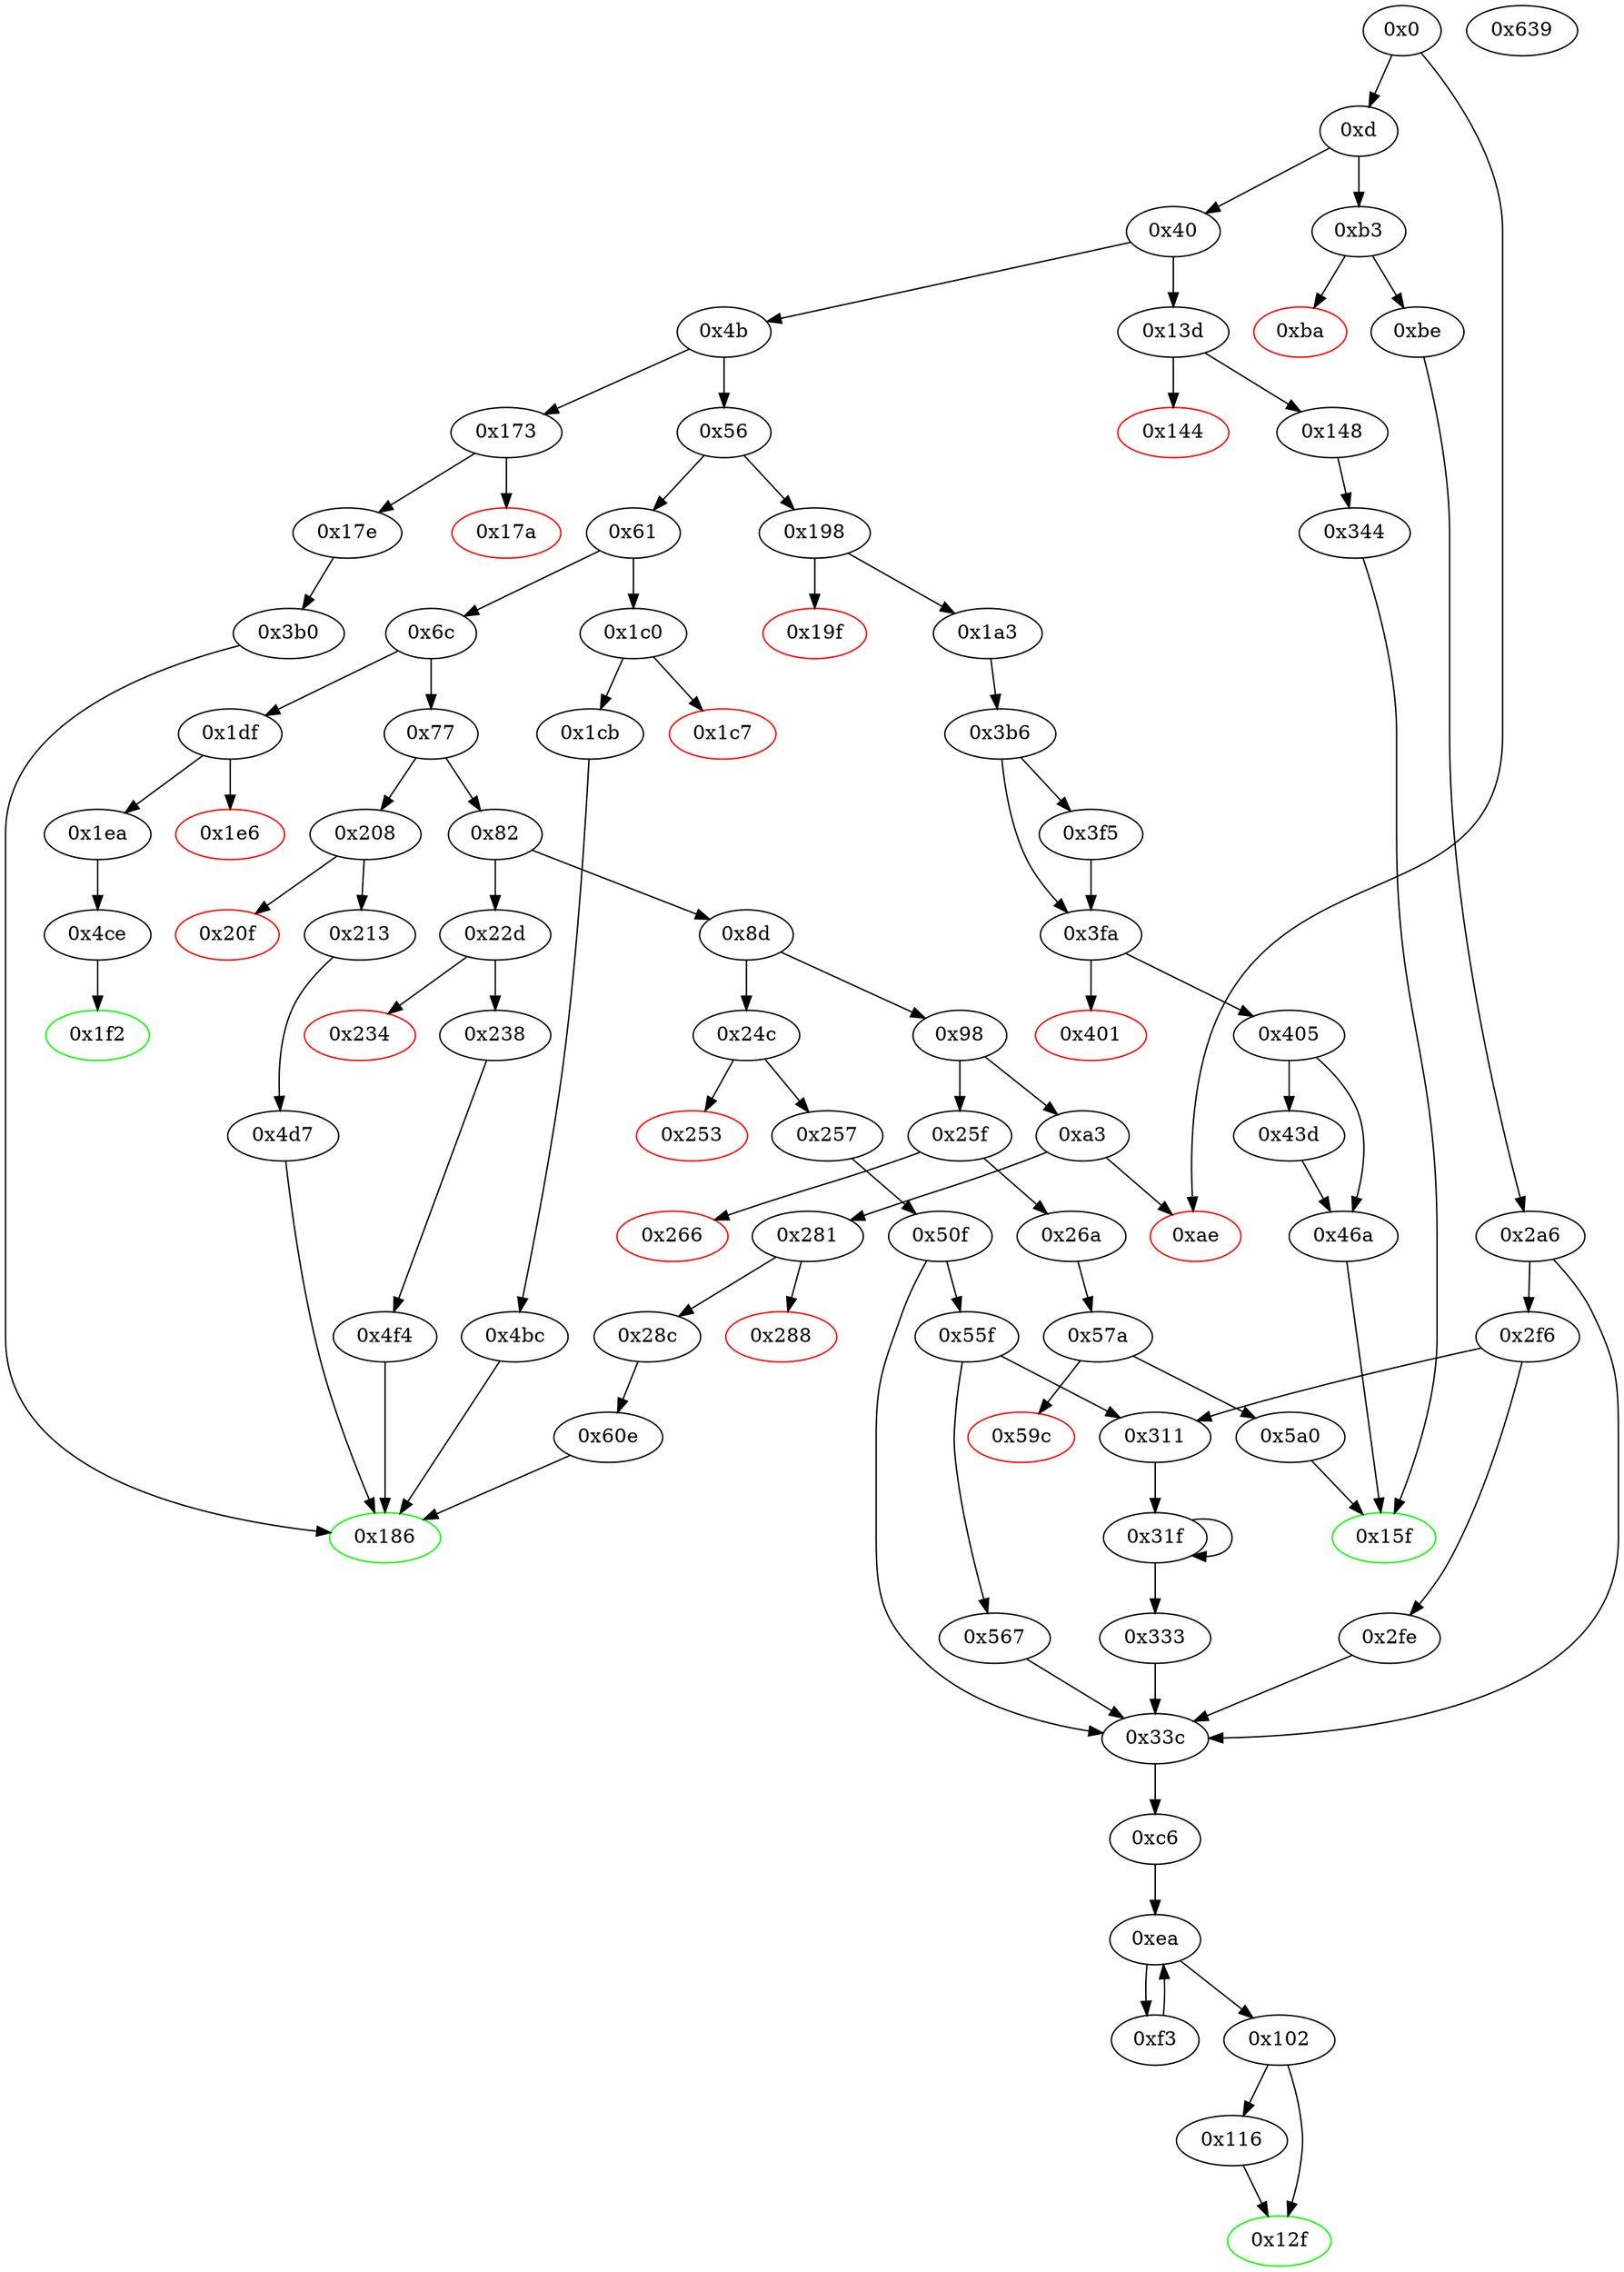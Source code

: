 digraph "" {
"0x2a6" [fillcolor=white, id="0x2a6", style=filled, tooltip="Block 0x2a6\n[0x2a6:0x2f5]\n---\nPredecessors: [0xbe]\nSuccessors: [0x2f6, 0x33c]\n---\n0x2a6 JUMPDEST\n0x2a7 PUSH1 0x3\n0x2a9 DUP1\n0x2aa SLOAD\n0x2ab PUSH1 0x1\n0x2ad DUP2\n0x2ae PUSH1 0x1\n0x2b0 AND\n0x2b1 ISZERO\n0x2b2 PUSH2 0x100\n0x2b5 MUL\n0x2b6 SUB\n0x2b7 AND\n0x2b8 PUSH1 0x2\n0x2ba SWAP1\n0x2bb DIV\n0x2bc DUP1\n0x2bd PUSH1 0x1f\n0x2bf ADD\n0x2c0 PUSH1 0x20\n0x2c2 DUP1\n0x2c3 SWAP2\n0x2c4 DIV\n0x2c5 MUL\n0x2c6 PUSH1 0x20\n0x2c8 ADD\n0x2c9 PUSH1 0x40\n0x2cb MLOAD\n0x2cc SWAP1\n0x2cd DUP2\n0x2ce ADD\n0x2cf PUSH1 0x40\n0x2d1 MSTORE\n0x2d2 DUP1\n0x2d3 SWAP3\n0x2d4 SWAP2\n0x2d5 SWAP1\n0x2d6 DUP2\n0x2d7 DUP2\n0x2d8 MSTORE\n0x2d9 PUSH1 0x20\n0x2db ADD\n0x2dc DUP3\n0x2dd DUP1\n0x2de SLOAD\n0x2df PUSH1 0x1\n0x2e1 DUP2\n0x2e2 PUSH1 0x1\n0x2e4 AND\n0x2e5 ISZERO\n0x2e6 PUSH2 0x100\n0x2e9 MUL\n0x2ea SUB\n0x2eb AND\n0x2ec PUSH1 0x2\n0x2ee SWAP1\n0x2ef DIV\n0x2f0 DUP1\n0x2f1 ISZERO\n0x2f2 PUSH2 0x33c\n0x2f5 JUMPI\n---\n0x2a6: JUMPDEST \n0x2a7: V248 = 0x3\n0x2aa: V249 = S[0x3]\n0x2ab: V250 = 0x1\n0x2ae: V251 = 0x1\n0x2b0: V252 = AND 0x1 V249\n0x2b1: V253 = ISZERO V252\n0x2b2: V254 = 0x100\n0x2b5: V255 = MUL 0x100 V253\n0x2b6: V256 = SUB V255 0x1\n0x2b7: V257 = AND V256 V249\n0x2b8: V258 = 0x2\n0x2bb: V259 = DIV V257 0x2\n0x2bd: V260 = 0x1f\n0x2bf: V261 = ADD 0x1f V259\n0x2c0: V262 = 0x20\n0x2c4: V263 = DIV V261 0x20\n0x2c5: V264 = MUL V263 0x20\n0x2c6: V265 = 0x20\n0x2c8: V266 = ADD 0x20 V264\n0x2c9: V267 = 0x40\n0x2cb: V268 = M[0x40]\n0x2ce: V269 = ADD V268 V266\n0x2cf: V270 = 0x40\n0x2d1: M[0x40] = V269\n0x2d8: M[V268] = V259\n0x2d9: V271 = 0x20\n0x2db: V272 = ADD 0x20 V268\n0x2de: V273 = S[0x3]\n0x2df: V274 = 0x1\n0x2e2: V275 = 0x1\n0x2e4: V276 = AND 0x1 V273\n0x2e5: V277 = ISZERO V276\n0x2e6: V278 = 0x100\n0x2e9: V279 = MUL 0x100 V277\n0x2ea: V280 = SUB V279 0x1\n0x2eb: V281 = AND V280 V273\n0x2ec: V282 = 0x2\n0x2ef: V283 = DIV V281 0x2\n0x2f1: V284 = ISZERO V283\n0x2f2: V285 = 0x33c\n0x2f5: JUMPI 0x33c V284\n---\nEntry stack: [V11, 0xc6]\nStack pops: 0\nStack additions: [V268, 0x3, V259, V272, 0x3, V283]\nExit stack: [V11, 0xc6, V268, 0x3, V259, V272, 0x3, V283]\n\nDef sites:\nV11: {0xd.0x34}\n0xc6: {0xbe.0xbf}\n"];
"0x116" [fillcolor=white, id="0x116", style=filled, tooltip="Block 0x116\n[0x116:0x12e]\n---\nPredecessors: [0x102]\nSuccessors: [0x12f]\n---\n0x116 DUP1\n0x117 DUP3\n0x118 SUB\n0x119 DUP1\n0x11a MLOAD\n0x11b PUSH1 0x1\n0x11d DUP4\n0x11e PUSH1 0x20\n0x120 SUB\n0x121 PUSH2 0x100\n0x124 EXP\n0x125 SUB\n0x126 NOT\n0x127 AND\n0x128 DUP2\n0x129 MSTORE\n0x12a PUSH1 0x20\n0x12c ADD\n0x12d SWAP2\n0x12e POP\n---\n0x118: V77 = SUB V72 V74\n0x11a: V78 = M[V77]\n0x11b: V79 = 0x1\n0x11e: V80 = 0x20\n0x120: V81 = SUB 0x20 V74\n0x121: V82 = 0x100\n0x124: V83 = EXP 0x100 V81\n0x125: V84 = SUB V83 0x1\n0x126: V85 = NOT V84\n0x127: V86 = AND V85 V78\n0x129: M[V77] = V86\n0x12a: V87 = 0x20\n0x12c: V88 = ADD 0x20 V77\n---\nEntry stack: [V11, 0xc6, S4, V53, V53, V72, V74]\nStack pops: 2\nStack additions: [V88, S0]\nExit stack: [V11, 0xc6, S4, V53, V53, V88, V74]\n\nDef sites:\nV11: {0xd.0x34}\n0xc6: {0x257.0x258, 0xbe.0xbf}\nS4: {0x50f.0x534, 0x2a6.0x2cb}\nV53: {0xc6.0xc9}\nV53: {0xc6.0xc9}\nV72: {0x102.0x10b}\nV74: {0x102.0x10f}\n"];
"0x5a0" [fillcolor=white, id="0x5a0", style=filled, tooltip="Block 0x5a0\n[0x5a0:0x60d]\n---\nPredecessors: [0x57a]\nSuccessors: [0x15f]\n---\n0x5a0 JUMPDEST\n0x5a1 PUSH1 0x1\n0x5a3 PUSH1 0xa0\n0x5a5 PUSH1 0x2\n0x5a7 EXP\n0x5a8 SUB\n0x5a9 CALLER\n0x5aa DUP2\n0x5ab AND\n0x5ac PUSH1 0x0\n0x5ae DUP2\n0x5af DUP2\n0x5b0 MSTORE\n0x5b1 PUSH1 0x1\n0x5b3 PUSH1 0x20\n0x5b5 MSTORE\n0x5b6 PUSH1 0x40\n0x5b8 DUP1\n0x5b9 DUP3\n0x5ba SHA3\n0x5bb DUP1\n0x5bc SLOAD\n0x5bd DUP8\n0x5be SWAP1\n0x5bf SUB\n0x5c0 SWAP1\n0x5c1 SSTORE\n0x5c2 SWAP3\n0x5c3 DUP7\n0x5c4 AND\n0x5c5 DUP1\n0x5c6 DUP3\n0x5c7 MSTORE\n0x5c8 SWAP1\n0x5c9 DUP4\n0x5ca SWAP1\n0x5cb SHA3\n0x5cc DUP1\n0x5cd SLOAD\n0x5ce DUP7\n0x5cf ADD\n0x5d0 SWAP1\n0x5d1 SSTORE\n0x5d2 SWAP2\n0x5d3 PUSH32 0xddf252ad1be2c89b69c2b068fc378daa952ba7f163c4a11628f55a4df523b3ef\n0x5f4 SWAP1\n0x5f5 DUP6\n0x5f6 SWAP1\n0x5f7 MLOAD\n0x5f8 SWAP1\n0x5f9 DUP2\n0x5fa MSTORE\n0x5fb PUSH1 0x20\n0x5fd ADD\n0x5fe PUSH1 0x40\n0x600 MLOAD\n0x601 DUP1\n0x602 SWAP2\n0x603 SUB\n0x604 SWAP1\n0x605 LOG3\n0x606 POP\n0x607 PUSH1 0x1\n0x609 SWAP3\n0x60a SWAP2\n0x60b POP\n0x60c POP\n0x60d JUMP\n---\n0x5a0: JUMPDEST \n0x5a1: V516 = 0x1\n0x5a3: V517 = 0xa0\n0x5a5: V518 = 0x2\n0x5a7: V519 = EXP 0x2 0xa0\n0x5a8: V520 = SUB 0x10000000000000000000000000000000000000000 0x1\n0x5a9: V521 = CALLER\n0x5ab: V522 = AND 0xffffffffffffffffffffffffffffffffffffffff V521\n0x5ac: V523 = 0x0\n0x5b0: M[0x0] = V522\n0x5b1: V524 = 0x1\n0x5b3: V525 = 0x20\n0x5b5: M[0x20] = 0x1\n0x5b6: V526 = 0x40\n0x5ba: V527 = SHA3 0x0 0x40\n0x5bc: V528 = S[V527]\n0x5bf: V529 = SUB V528 V229\n0x5c1: S[V527] = V529\n0x5c4: V530 = AND V227 0xffffffffffffffffffffffffffffffffffffffff\n0x5c7: M[0x0] = V530\n0x5cb: V531 = SHA3 0x0 0x40\n0x5cd: V532 = S[V531]\n0x5cf: V533 = ADD V229 V532\n0x5d1: S[V531] = V533\n0x5d3: V534 = 0xddf252ad1be2c89b69c2b068fc378daa952ba7f163c4a11628f55a4df523b3ef\n0x5f7: V535 = M[0x40]\n0x5fa: M[V535] = V229\n0x5fb: V536 = 0x20\n0x5fd: V537 = ADD 0x20 V535\n0x5fe: V538 = 0x40\n0x600: V539 = M[0x40]\n0x603: V540 = SUB V537 V539\n0x605: LOG V539 V540 0xddf252ad1be2c89b69c2b068fc378daa952ba7f163c4a11628f55a4df523b3ef V522 V530\n0x607: V541 = 0x1\n0x60d: JUMP 0x15f\n---\nEntry stack: [V11, 0x15f, V227, V229, 0x0]\nStack pops: 4\nStack additions: [0x1]\nExit stack: [V11, 0x1]\n\nDef sites:\nV11: {0xd.0x34}\n0x15f: {0x26a.0x26b}\nV227: {0x26a.0x279}\nV229: {0x26a.0x27c}\n0x0: {0x57a.0x585}\n"];
"0x4d7" [fillcolor=white, id="0x4d7", style=filled, tooltip="Block 0x4d7\n[0x4d7:0x4f3]\n---\nPredecessors: [0x213]\nSuccessors: [0x186]\n---\n0x4d7 JUMPDEST\n0x4d8 PUSH1 0x2\n0x4da PUSH1 0x20\n0x4dc SWAP1\n0x4dd DUP2\n0x4de MSTORE\n0x4df PUSH1 0x0\n0x4e1 SWAP3\n0x4e2 DUP4\n0x4e3 MSTORE\n0x4e4 PUSH1 0x40\n0x4e6 DUP1\n0x4e7 DUP5\n0x4e8 SHA3\n0x4e9 SWAP1\n0x4ea SWAP2\n0x4eb MSTORE\n0x4ec SWAP1\n0x4ed DUP3\n0x4ee MSTORE\n0x4ef SWAP1\n0x4f0 SHA3\n0x4f1 SLOAD\n0x4f2 DUP2\n0x4f3 JUMP\n---\n0x4d7: JUMPDEST \n0x4d8: V432 = 0x2\n0x4da: V433 = 0x20\n0x4de: M[0x20] = 0x2\n0x4df: V434 = 0x0\n0x4e3: M[0x0] = V190\n0x4e4: V435 = 0x40\n0x4e8: V436 = SHA3 0x0 0x40\n0x4eb: M[0x20] = V436\n0x4ee: M[0x0] = V193\n0x4f0: V437 = SHA3 0x0 0x40\n0x4f1: V438 = S[V437]\n0x4f3: JUMP 0x186\n---\nEntry stack: [V11, 0x186, V190, V193]\nStack pops: 3\nStack additions: [S2, V438]\nExit stack: [V11, 0x186, V438]\n\nDef sites:\nV11: {0xd.0x34}\n0x186: {0x213.0x214}\nV190: {0x213.0x223}\nV193: {0x213.0x228}\n"];
"0x1c7" [color=red, fillcolor=white, id="0x1c7", style=filled, tooltip="Block 0x1c7\n[0x1c7:0x1ca]\n---\nPredecessors: [0x1c0]\nSuccessors: []\n---\n0x1c7 PUSH1 0x0\n0x1c9 DUP1\n0x1ca REVERT\n---\n0x1c7: V152 = 0x0\n0x1ca: REVERT 0x0 0x0\n---\nEntry stack: [V11]\nStack pops: 0\nStack additions: []\nExit stack: [V11]\n\nDef sites:\nV11: {0xd.0x34}\n"];
"0x4bc" [fillcolor=white, id="0x4bc", style=filled, tooltip="Block 0x4bc\n[0x4bc:0x4cd]\n---\nPredecessors: [0x1cb]\nSuccessors: [0x186]\n---\n0x4bc JUMPDEST\n0x4bd PUSH1 0x1\n0x4bf PUSH1 0x20\n0x4c1 MSTORE\n0x4c2 PUSH1 0x0\n0x4c4 SWAP1\n0x4c5 DUP2\n0x4c6 MSTORE\n0x4c7 PUSH1 0x40\n0x4c9 SWAP1\n0x4ca SHA3\n0x4cb SLOAD\n0x4cc DUP2\n0x4cd JUMP\n---\n0x4bc: JUMPDEST \n0x4bd: V422 = 0x1\n0x4bf: V423 = 0x20\n0x4c1: M[0x20] = 0x1\n0x4c2: V424 = 0x0\n0x4c6: M[0x0] = V161\n0x4c7: V425 = 0x40\n0x4ca: V426 = SHA3 0x0 0x40\n0x4cb: V427 = S[V426]\n0x4cd: JUMP 0x186\n---\nEntry stack: [V11, 0x186, V161]\nStack pops: 2\nStack additions: [S1, V427]\nExit stack: [V11, 0x186, V427]\n\nDef sites:\nV11: {0xd.0x34}\n0x186: {0x1cb.0x1cc}\nV161: {0x1cb.0x1da}\n"];
"0x60e" [fillcolor=white, id="0x60e", style=filled, tooltip="Block 0x60e\n[0x60e:0x638]\n---\nPredecessors: [0x28c]\nSuccessors: [0x186]\n---\n0x60e JUMPDEST\n0x60f PUSH1 0x1\n0x611 PUSH1 0xa0\n0x613 PUSH1 0x2\n0x615 EXP\n0x616 SUB\n0x617 SWAP2\n0x618 DUP3\n0x619 AND\n0x61a PUSH1 0x0\n0x61c SWAP1\n0x61d DUP2\n0x61e MSTORE\n0x61f PUSH1 0x2\n0x621 PUSH1 0x20\n0x623 SWAP1\n0x624 DUP2\n0x625 MSTORE\n0x626 PUSH1 0x40\n0x628 DUP1\n0x629 DUP4\n0x62a SHA3\n0x62b SWAP4\n0x62c SWAP1\n0x62d SWAP5\n0x62e AND\n0x62f DUP3\n0x630 MSTORE\n0x631 SWAP2\n0x632 SWAP1\n0x633 SWAP2\n0x634 MSTORE\n0x635 SHA3\n0x636 SLOAD\n0x637 SWAP1\n0x638 JUMP\n---\n0x60e: JUMPDEST \n0x60f: V542 = 0x1\n0x611: V543 = 0xa0\n0x613: V544 = 0x2\n0x615: V545 = EXP 0x2 0xa0\n0x616: V546 = SUB 0x10000000000000000000000000000000000000000 0x1\n0x619: V547 = AND 0xffffffffffffffffffffffffffffffffffffffff V243\n0x61a: V548 = 0x0\n0x61e: M[0x0] = V547\n0x61f: V549 = 0x2\n0x621: V550 = 0x20\n0x625: M[0x20] = 0x2\n0x626: V551 = 0x40\n0x62a: V552 = SHA3 0x0 0x40\n0x62e: V553 = AND 0xffffffffffffffffffffffffffffffffffffffff V246\n0x630: M[0x0] = V553\n0x634: M[0x20] = V552\n0x635: V554 = SHA3 0x0 0x40\n0x636: V555 = S[V554]\n0x638: JUMP 0x186\n---\nEntry stack: [V11, 0x186, V243, V246]\nStack pops: 3\nStack additions: [V555]\nExit stack: [V11, V555]\n\nDef sites:\nV11: {0xd.0x34}\n0x186: {0x28c.0x28d}\nV243: {0x28c.0x29c}\nV246: {0x28c.0x2a1}\n"];
"0x59c" [color=red, fillcolor=white, id="0x59c", style=filled, tooltip="Block 0x59c\n[0x59c:0x59f]\n---\nPredecessors: [0x57a]\nSuccessors: []\n---\n0x59c PUSH1 0x0\n0x59e DUP1\n0x59f REVERT\n---\n0x59c: V515 = 0x0\n0x59f: REVERT 0x0 0x0\n---\nEntry stack: [V11, 0x15f, V227, V229, 0x0]\nStack pops: 0\nStack additions: []\nExit stack: [V11, 0x15f, V227, V229, 0x0]\n\nDef sites:\nV11: {0xd.0x34}\n0x15f: {0x26a.0x26b}\nV227: {0x26a.0x279}\nV229: {0x26a.0x27c}\n0x0: {0x57a.0x585}\n"];
"0x253" [color=red, fillcolor=white, id="0x253", style=filled, tooltip="Block 0x253\n[0x253:0x256]\n---\nPredecessors: [0x24c]\nSuccessors: []\n---\n0x253 PUSH1 0x0\n0x255 DUP1\n0x256 REVERT\n---\n0x253: V212 = 0x0\n0x256: REVERT 0x0 0x0\n---\nEntry stack: [V11]\nStack pops: 0\nStack additions: []\nExit stack: [V11]\n\nDef sites:\nV11: {0xd.0x34}\n"];
"0x1c0" [fillcolor=white, id="0x1c0", style=filled, tooltip="Block 0x1c0\n[0x1c0:0x1c6]\n---\nPredecessors: [0x61]\nSuccessors: [0x1c7, 0x1cb]\n---\n0x1c0 JUMPDEST\n0x1c1 CALLVALUE\n0x1c2 ISZERO\n0x1c3 PUSH2 0x1cb\n0x1c6 JUMPI\n---\n0x1c0: JUMPDEST \n0x1c1: V149 = CALLVALUE\n0x1c2: V150 = ISZERO V149\n0x1c3: V151 = 0x1cb\n0x1c6: JUMPI 0x1cb V150\n---\nEntry stack: [V11]\nStack pops: 0\nStack additions: []\nExit stack: [V11]\n\nDef sites:\nV11: {0xd.0x34}\n"];
"0x15f" [color=green, fillcolor=white, id="0x15f", style=filled, tooltip="Block 0x15f\n[0x15f:0x172]\n---\nPredecessors: [0x344, 0x46a, 0x5a0]\nSuccessors: []\n---\n0x15f JUMPDEST\n0x160 PUSH1 0x40\n0x162 MLOAD\n0x163 SWAP1\n0x164 ISZERO\n0x165 ISZERO\n0x166 DUP2\n0x167 MSTORE\n0x168 PUSH1 0x20\n0x16a ADD\n0x16b PUSH1 0x40\n0x16d MLOAD\n0x16e DUP1\n0x16f SWAP2\n0x170 SUB\n0x171 SWAP1\n0x172 RETURN\n---\n0x15f: JUMPDEST \n0x160: V108 = 0x40\n0x162: V109 = M[0x40]\n0x164: V110 = ISZERO 0x1\n0x165: V111 = ISZERO 0x0\n0x167: M[V109] = 0x1\n0x168: V112 = 0x20\n0x16a: V113 = ADD 0x20 V109\n0x16b: V114 = 0x40\n0x16d: V115 = M[0x40]\n0x170: V116 = SUB V113 V115\n0x172: RETURN V115 V116\n---\nEntry stack: [V11, 0x1]\nStack pops: 1\nStack additions: []\nExit stack: [V11]\n\nDef sites:\nV11: {0xd.0x34}\n0x1: {0x5a0.0x607, 0x46a.0x4b3, 0x344.0x3a9}\n"];
"0x3fa" [fillcolor=white, id="0x3fa", style=filled, tooltip="Block 0x3fa\n[0x3fa:0x400]\n---\nPredecessors: [0x3b6, 0x3f5]\nSuccessors: [0x401, 0x405]\n---\n0x3fa JUMPDEST\n0x3fb ISZERO\n0x3fc ISZERO\n0x3fd PUSH2 0x405\n0x400 JUMPI\n---\n0x3fa: JUMPDEST \n0x3fb: V359 = ISZERO S0\n0x3fc: V360 = ISZERO V359\n0x3fd: V361 = 0x405\n0x400: JUMPI 0x405 V360\n---\nEntry stack: [V11, 0x15f, V142, V145, V147, 0x0, V350, S0]\nStack pops: 1\nStack additions: []\nExit stack: [V11, 0x15f, V142, V145, V147, 0x0, V350]\n\nDef sites:\nV11: {0xd.0x34}\n0x15f: {0x1a3.0x1a4}\nV142: {0x1a3.0x1b3}\nV145: {0x1a3.0x1b8}\nV147: {0x1a3.0x1bb}\n0x0: {0x3b6.0x3c2}\nV350: {0x3b6.0x3df}\nS0: {0x3f5.0x3f9, 0x3b6.0x3ef}\n"];
"0x1f2" [color=green, fillcolor=white, id="0x1f2", style=filled, tooltip="Block 0x1f2\n[0x1f2:0x207]\n---\nPredecessors: [0x4ce]\nSuccessors: []\n---\n0x1f2 JUMPDEST\n0x1f3 PUSH1 0x40\n0x1f5 MLOAD\n0x1f6 PUSH1 0xff\n0x1f8 SWAP1\n0x1f9 SWAP2\n0x1fa AND\n0x1fb DUP2\n0x1fc MSTORE\n0x1fd PUSH1 0x20\n0x1ff ADD\n0x200 PUSH1 0x40\n0x202 MLOAD\n0x203 DUP1\n0x204 SWAP2\n0x205 SUB\n0x206 SWAP1\n0x207 RETURN\n---\n0x1f2: JUMPDEST \n0x1f3: V169 = 0x40\n0x1f5: V170 = M[0x40]\n0x1f6: V171 = 0xff\n0x1fa: V172 = AND V431 0xff\n0x1fc: M[V170] = V172\n0x1fd: V173 = 0x20\n0x1ff: V174 = ADD 0x20 V170\n0x200: V175 = 0x40\n0x202: V176 = M[0x40]\n0x205: V177 = SUB V174 V176\n0x207: RETURN V176 V177\n---\nEntry stack: [V11, 0x1f2, V431]\nStack pops: 1\nStack additions: []\nExit stack: [V11, 0x1f2]\n\nDef sites:\nV11: {0xd.0x34}\n0x1f2: {0x1ea.0x1eb}\nV431: {0x4ce.0x4d4}\n"];
"0x8d" [fillcolor=white, id="0x8d", style=filled, tooltip="Block 0x8d\n[0x8d:0x97]\n---\nPredecessors: [0x82]\nSuccessors: [0x98, 0x24c]\n---\n0x8d DUP1\n0x8e PUSH4 0x95d89b41\n0x93 EQ\n0x94 PUSH2 0x24c\n0x97 JUMPI\n---\n0x8e: V36 = 0x95d89b41\n0x93: V37 = EQ 0x95d89b41 V11\n0x94: V38 = 0x24c\n0x97: JUMPI 0x24c V37\n---\nEntry stack: [V11]\nStack pops: 1\nStack additions: [S0]\nExit stack: [V11]\n\nDef sites:\nV11: {0xd.0x34}\n"];
"0xa3" [fillcolor=white, id="0xa3", style=filled, tooltip="Block 0xa3\n[0xa3:0xad]\n---\nPredecessors: [0x98]\nSuccessors: [0xae, 0x281]\n---\n0xa3 DUP1\n0xa4 PUSH4 0xdd62ed3e\n0xa9 EQ\n0xaa PUSH2 0x281\n0xad JUMPI\n---\n0xa4: V42 = 0xdd62ed3e\n0xa9: V43 = EQ 0xdd62ed3e V11\n0xaa: V44 = 0x281\n0xad: JUMPI 0x281 V43\n---\nEntry stack: [V11]\nStack pops: 1\nStack additions: [S0]\nExit stack: [V11]\n\nDef sites:\nV11: {0xd.0x34}\n"];
"0x50f" [fillcolor=white, id="0x50f", style=filled, tooltip="Block 0x50f\n[0x50f:0x55e]\n---\nPredecessors: [0x257]\nSuccessors: [0x33c, 0x55f]\n---\n0x50f JUMPDEST\n0x510 PUSH1 0x5\n0x512 DUP1\n0x513 SLOAD\n0x514 PUSH1 0x1\n0x516 DUP2\n0x517 PUSH1 0x1\n0x519 AND\n0x51a ISZERO\n0x51b PUSH2 0x100\n0x51e MUL\n0x51f SUB\n0x520 AND\n0x521 PUSH1 0x2\n0x523 SWAP1\n0x524 DIV\n0x525 DUP1\n0x526 PUSH1 0x1f\n0x528 ADD\n0x529 PUSH1 0x20\n0x52b DUP1\n0x52c SWAP2\n0x52d DIV\n0x52e MUL\n0x52f PUSH1 0x20\n0x531 ADD\n0x532 PUSH1 0x40\n0x534 MLOAD\n0x535 SWAP1\n0x536 DUP2\n0x537 ADD\n0x538 PUSH1 0x40\n0x53a MSTORE\n0x53b DUP1\n0x53c SWAP3\n0x53d SWAP2\n0x53e SWAP1\n0x53f DUP2\n0x540 DUP2\n0x541 MSTORE\n0x542 PUSH1 0x20\n0x544 ADD\n0x545 DUP3\n0x546 DUP1\n0x547 SLOAD\n0x548 PUSH1 0x1\n0x54a DUP2\n0x54b PUSH1 0x1\n0x54d AND\n0x54e ISZERO\n0x54f PUSH2 0x100\n0x552 MUL\n0x553 SUB\n0x554 AND\n0x555 PUSH1 0x2\n0x557 SWAP1\n0x558 DIV\n0x559 DUP1\n0x55a ISZERO\n0x55b PUSH2 0x33c\n0x55e JUMPI\n---\n0x50f: JUMPDEST \n0x510: V451 = 0x5\n0x513: V452 = S[0x5]\n0x514: V453 = 0x1\n0x517: V454 = 0x1\n0x519: V455 = AND 0x1 V452\n0x51a: V456 = ISZERO V455\n0x51b: V457 = 0x100\n0x51e: V458 = MUL 0x100 V456\n0x51f: V459 = SUB V458 0x1\n0x520: V460 = AND V459 V452\n0x521: V461 = 0x2\n0x524: V462 = DIV V460 0x2\n0x526: V463 = 0x1f\n0x528: V464 = ADD 0x1f V462\n0x529: V465 = 0x20\n0x52d: V466 = DIV V464 0x20\n0x52e: V467 = MUL V466 0x20\n0x52f: V468 = 0x20\n0x531: V469 = ADD 0x20 V467\n0x532: V470 = 0x40\n0x534: V471 = M[0x40]\n0x537: V472 = ADD V471 V469\n0x538: V473 = 0x40\n0x53a: M[0x40] = V472\n0x541: M[V471] = V462\n0x542: V474 = 0x20\n0x544: V475 = ADD 0x20 V471\n0x547: V476 = S[0x5]\n0x548: V477 = 0x1\n0x54b: V478 = 0x1\n0x54d: V479 = AND 0x1 V476\n0x54e: V480 = ISZERO V479\n0x54f: V481 = 0x100\n0x552: V482 = MUL 0x100 V480\n0x553: V483 = SUB V482 0x1\n0x554: V484 = AND V483 V476\n0x555: V485 = 0x2\n0x558: V486 = DIV V484 0x2\n0x55a: V487 = ISZERO V486\n0x55b: V488 = 0x33c\n0x55e: JUMPI 0x33c V487\n---\nEntry stack: [V11, 0xc6]\nStack pops: 0\nStack additions: [V471, 0x5, V462, V475, 0x5, V486]\nExit stack: [V11, 0xc6, V471, 0x5, V462, V475, 0x5, V486]\n\nDef sites:\nV11: {0xd.0x34}\n0xc6: {0x257.0x258}\n"];
"0x234" [color=red, fillcolor=white, id="0x234", style=filled, tooltip="Block 0x234\n[0x234:0x237]\n---\nPredecessors: [0x22d]\nSuccessors: []\n---\n0x234 PUSH1 0x0\n0x236 DUP1\n0x237 REVERT\n---\n0x234: V198 = 0x0\n0x237: REVERT 0x0 0x0\n---\nEntry stack: [V11]\nStack pops: 0\nStack additions: []\nExit stack: [V11]\n\nDef sites:\nV11: {0xd.0x34}\n"];
"0x1df" [fillcolor=white, id="0x1df", style=filled, tooltip="Block 0x1df\n[0x1df:0x1e5]\n---\nPredecessors: [0x6c]\nSuccessors: [0x1e6, 0x1ea]\n---\n0x1df JUMPDEST\n0x1e0 CALLVALUE\n0x1e1 ISZERO\n0x1e2 PUSH2 0x1ea\n0x1e5 JUMPI\n---\n0x1df: JUMPDEST \n0x1e0: V163 = CALLVALUE\n0x1e1: V164 = ISZERO V163\n0x1e2: V165 = 0x1ea\n0x1e5: JUMPI 0x1ea V164\n---\nEntry stack: [V11]\nStack pops: 0\nStack additions: []\nExit stack: [V11]\n\nDef sites:\nV11: {0xd.0x34}\n"];
"0x17e" [fillcolor=white, id="0x17e", style=filled, tooltip="Block 0x17e\n[0x17e:0x185]\n---\nPredecessors: [0x173]\nSuccessors: [0x3b0]\n---\n0x17e JUMPDEST\n0x17f PUSH2 0x186\n0x182 PUSH2 0x3b0\n0x185 JUMP\n---\n0x17e: JUMPDEST \n0x17f: V121 = 0x186\n0x182: V122 = 0x3b0\n0x185: JUMP 0x3b0\n---\nEntry stack: [V11]\nStack pops: 0\nStack additions: [0x186]\nExit stack: [V11, 0x186]\n\nDef sites:\nV11: {0xd.0x34}\n"];
"0x3b0" [fillcolor=white, id="0x3b0", style=filled, tooltip="Block 0x3b0\n[0x3b0:0x3b5]\n---\nPredecessors: [0x17e]\nSuccessors: [0x186]\n---\n0x3b0 JUMPDEST\n0x3b1 PUSH1 0x0\n0x3b3 SLOAD\n0x3b4 DUP2\n0x3b5 JUMP\n---\n0x3b0: JUMPDEST \n0x3b1: V334 = 0x0\n0x3b3: V335 = S[0x0]\n0x3b5: JUMP 0x186\n---\nEntry stack: [V11, 0x186]\nStack pops: 1\nStack additions: [S0, V335]\nExit stack: [V11, 0x186, V335]\n\nDef sites:\nV11: {0xd.0x34}\n0x186: {0x17e.0x17f}\n"];
"0x40" [fillcolor=white, id="0x40", style=filled, tooltip="Block 0x40\n[0x40:0x4a]\n---\nPredecessors: [0xd]\nSuccessors: [0x4b, 0x13d]\n---\n0x40 DUP1\n0x41 PUSH4 0x95ea7b3\n0x46 EQ\n0x47 PUSH2 0x13d\n0x4a JUMPI\n---\n0x41: V15 = 0x95ea7b3\n0x46: V16 = EQ 0x95ea7b3 V11\n0x47: V17 = 0x13d\n0x4a: JUMPI 0x13d V16\n---\nEntry stack: [V11]\nStack pops: 1\nStack additions: [S0]\nExit stack: [V11]\n\nDef sites:\nV11: {0xd.0x34}\n"];
"0x61" [fillcolor=white, id="0x61", style=filled, tooltip="Block 0x61\n[0x61:0x6b]\n---\nPredecessors: [0x56]\nSuccessors: [0x6c, 0x1c0]\n---\n0x61 DUP1\n0x62 PUSH4 0x27e235e3\n0x67 EQ\n0x68 PUSH2 0x1c0\n0x6b JUMPI\n---\n0x62: V24 = 0x27e235e3\n0x67: V25 = EQ 0x27e235e3 V11\n0x68: V26 = 0x1c0\n0x6b: JUMPI 0x1c0 V25\n---\nEntry stack: [V11]\nStack pops: 1\nStack additions: [S0]\nExit stack: [V11]\n\nDef sites:\nV11: {0xd.0x34}\n"];
"0x6c" [fillcolor=white, id="0x6c", style=filled, tooltip="Block 0x6c\n[0x6c:0x76]\n---\nPredecessors: [0x61]\nSuccessors: [0x77, 0x1df]\n---\n0x6c DUP1\n0x6d PUSH4 0x313ce567\n0x72 EQ\n0x73 PUSH2 0x1df\n0x76 JUMPI\n---\n0x6d: V27 = 0x313ce567\n0x72: V28 = EQ 0x313ce567 V11\n0x73: V29 = 0x1df\n0x76: JUMPI 0x1df V28\n---\nEntry stack: [V11]\nStack pops: 1\nStack additions: [S0]\nExit stack: [V11]\n\nDef sites:\nV11: {0xd.0x34}\n"];
"0xae" [color=red, fillcolor=white, id="0xae", style=filled, tooltip="Block 0xae\n[0xae:0xb2]\n---\nPredecessors: [0x0, 0xa3]\nSuccessors: []\n---\n0xae JUMPDEST\n0xaf PUSH1 0x0\n0xb1 DUP1\n0xb2 REVERT\n---\n0xae: JUMPDEST \n0xaf: V45 = 0x0\n0xb2: REVERT 0x0 0x0\n---\nEntry stack: [V11]\nStack pops: 0\nStack additions: []\nExit stack: [V11]\n\nDef sites:\nV11: {0xd.0x34}\n"];
"0x0" [fillcolor=white, id="0x0", style=filled, tooltip="Block 0x0\n[0x0:0xc]\n---\nPredecessors: []\nSuccessors: [0xd, 0xae]\n---\n0x0 PUSH1 0x60\n0x2 PUSH1 0x40\n0x4 MSTORE\n0x5 PUSH1 0x4\n0x7 CALLDATASIZE\n0x8 LT\n0x9 PUSH2 0xae\n0xc JUMPI\n---\n0x0: V0 = 0x60\n0x2: V1 = 0x40\n0x4: M[0x40] = 0x60\n0x5: V2 = 0x4\n0x7: V3 = CALLDATASIZE\n0x8: V4 = LT V3 0x4\n0x9: V5 = 0xae\n0xc: JUMPI 0xae V4\n---\nEntry stack: []\nStack pops: 0\nStack additions: []\nExit stack: []\n\nDef sites:\n"];
"0x43d" [fillcolor=white, id="0x43d", style=filled, tooltip="Block 0x43d\n[0x43d:0x469]\n---\nPredecessors: [0x405]\nSuccessors: [0x46a]\n---\n0x43d PUSH1 0x1\n0x43f PUSH1 0xa0\n0x441 PUSH1 0x2\n0x443 EXP\n0x444 SUB\n0x445 DUP1\n0x446 DUP7\n0x447 AND\n0x448 PUSH1 0x0\n0x44a SWAP1\n0x44b DUP2\n0x44c MSTORE\n0x44d PUSH1 0x2\n0x44f PUSH1 0x20\n0x451 SWAP1\n0x452 DUP2\n0x453 MSTORE\n0x454 PUSH1 0x40\n0x456 DUP1\n0x457 DUP4\n0x458 SHA3\n0x459 CALLER\n0x45a SWAP1\n0x45b SWAP5\n0x45c AND\n0x45d DUP4\n0x45e MSTORE\n0x45f SWAP3\n0x460 SWAP1\n0x461 MSTORE\n0x462 SHA3\n0x463 DUP1\n0x464 SLOAD\n0x465 DUP5\n0x466 SWAP1\n0x467 SUB\n0x468 SWAP1\n0x469 SSTORE\n---\n0x43d: V385 = 0x1\n0x43f: V386 = 0xa0\n0x441: V387 = 0x2\n0x443: V388 = EXP 0x2 0xa0\n0x444: V389 = SUB 0x10000000000000000000000000000000000000000 0x1\n0x447: V390 = AND V142 0xffffffffffffffffffffffffffffffffffffffff\n0x448: V391 = 0x0\n0x44c: M[0x0] = V390\n0x44d: V392 = 0x2\n0x44f: V393 = 0x20\n0x453: M[0x20] = 0x2\n0x454: V394 = 0x40\n0x458: V395 = SHA3 0x0 0x40\n0x459: V396 = CALLER\n0x45c: V397 = AND 0xffffffffffffffffffffffffffffffffffffffff V396\n0x45e: M[0x0] = V397\n0x461: M[0x20] = V395\n0x462: V398 = SHA3 0x0 0x40\n0x464: V399 = S[V398]\n0x467: V400 = SUB V399 V147\n0x469: S[V398] = V400\n---\nEntry stack: [V11, 0x15f, V142, V145, V147, 0x0, V350]\nStack pops: 5\nStack additions: [S4, S3, S2, S1, S0]\nExit stack: [V11, 0x15f, V142, V145, V147, 0x0, V350]\n\nDef sites:\nV11: {0xd.0x34}\n0x15f: {0x1a3.0x1a4}\nV142: {0x1a3.0x1b3}\nV145: {0x1a3.0x1b8}\nV147: {0x1a3.0x1bb}\n0x0: {0x3b6.0x3c2}\nV350: {0x3b6.0x3df}\n"];
"0x55f" [fillcolor=white, id="0x55f", style=filled, tooltip="Block 0x55f\n[0x55f:0x566]\n---\nPredecessors: [0x50f]\nSuccessors: [0x311, 0x567]\n---\n0x55f DUP1\n0x560 PUSH1 0x1f\n0x562 LT\n0x563 PUSH2 0x311\n0x566 JUMPI\n---\n0x560: V489 = 0x1f\n0x562: V490 = LT 0x1f V486\n0x563: V491 = 0x311\n0x566: JUMPI 0x311 V490\n---\nEntry stack: [V11, 0xc6, V471, 0x5, V462, V475, 0x5, V486]\nStack pops: 1\nStack additions: [S0]\nExit stack: [V11, 0xc6, V471, 0x5, V462, V475, 0x5, V486]\n\nDef sites:\nV11: {0xd.0x34}\n0xc6: {0x257.0x258}\nV471: {0x50f.0x534}\n0x5: {0x50f.0x510}\nV462: {0x50f.0x524}\nV475: {0x50f.0x544}\n0x5: {0x50f.0x510}\nV486: {0x50f.0x558}\n"];
"0x333" [fillcolor=white, id="0x333", style=filled, tooltip="Block 0x333\n[0x333:0x33b]\n---\nPredecessors: [0x31f]\nSuccessors: [0x33c]\n---\n0x333 DUP3\n0x334 SWAP1\n0x335 SUB\n0x336 PUSH1 0x1f\n0x338 AND\n0x339 DUP3\n0x33a ADD\n0x33b SWAP2\n---\n0x335: V308 = SUB V305 V296\n0x336: V309 = 0x1f\n0x338: V310 = AND 0x1f V308\n0x33a: V311 = ADD V296 V310\n---\nEntry stack: [V11, 0xc6, S5, {0x3, 0x5}, S3, V296, V303, V305]\nStack pops: 3\nStack additions: [V311, S1, S2]\nExit stack: [V11, 0xc6, S5, {0x3, 0x5}, S3, V311, V303, V296]\n\nDef sites:\nV11: {0xd.0x34}\n0xc6: {0x257.0x258, 0xbe.0xbf}\nS5: {0x50f.0x534, 0x2a6.0x2cb}\n{0x3, 0x5}: {0x50f.0x510, 0x2a6.0x2a7}\nS3: {0x50f.0x524, 0x2a6.0x2bb}\nV296: {0x311.0x313}\nV303: {0x31f.0x327}\nV305: {0x31f.0x32b}\n"];
"0x266" [color=red, fillcolor=white, id="0x266", style=filled, tooltip="Block 0x266\n[0x266:0x269]\n---\nPredecessors: [0x25f]\nSuccessors: []\n---\n0x266 PUSH1 0x0\n0x268 DUP1\n0x269 REVERT\n---\n0x266: V218 = 0x0\n0x269: REVERT 0x0 0x0\n---\nEntry stack: [V11]\nStack pops: 0\nStack additions: []\nExit stack: [V11]\n\nDef sites:\nV11: {0xd.0x34}\n"];
"0x344" [fillcolor=white, id="0x344", style=filled, tooltip="Block 0x344\n[0x344:0x3af]\n---\nPredecessors: [0x148]\nSuccessors: [0x15f]\n---\n0x344 JUMPDEST\n0x345 PUSH1 0x1\n0x347 PUSH1 0xa0\n0x349 PUSH1 0x2\n0x34b EXP\n0x34c SUB\n0x34d CALLER\n0x34e DUP2\n0x34f AND\n0x350 PUSH1 0x0\n0x352 DUP2\n0x353 DUP2\n0x354 MSTORE\n0x355 PUSH1 0x2\n0x357 PUSH1 0x20\n0x359 SWAP1\n0x35a DUP2\n0x35b MSTORE\n0x35c PUSH1 0x40\n0x35e DUP1\n0x35f DUP4\n0x360 SHA3\n0x361 SWAP5\n0x362 DUP8\n0x363 AND\n0x364 DUP1\n0x365 DUP5\n0x366 MSTORE\n0x367 SWAP5\n0x368 SWAP1\n0x369 SWAP2\n0x36a MSTORE\n0x36b DUP1\n0x36c DUP3\n0x36d SHA3\n0x36e DUP6\n0x36f SWAP1\n0x370 SSTORE\n0x371 SWAP1\n0x372 SWAP3\n0x373 SWAP2\n0x374 SWAP1\n0x375 PUSH32 0x8c5be1e5ebec7d5bd14f71427d1e84f3dd0314c0f7b2291e5b200ac8c7c3b925\n0x396 SWAP1\n0x397 DUP6\n0x398 SWAP1\n0x399 MLOAD\n0x39a SWAP1\n0x39b DUP2\n0x39c MSTORE\n0x39d PUSH1 0x20\n0x39f ADD\n0x3a0 PUSH1 0x40\n0x3a2 MLOAD\n0x3a3 DUP1\n0x3a4 SWAP2\n0x3a5 SUB\n0x3a6 SWAP1\n0x3a7 LOG3\n0x3a8 POP\n0x3a9 PUSH1 0x1\n0x3ab SWAP3\n0x3ac SWAP2\n0x3ad POP\n0x3ae POP\n0x3af JUMP\n---\n0x344: JUMPDEST \n0x345: V312 = 0x1\n0x347: V313 = 0xa0\n0x349: V314 = 0x2\n0x34b: V315 = EXP 0x2 0xa0\n0x34c: V316 = SUB 0x10000000000000000000000000000000000000000 0x1\n0x34d: V317 = CALLER\n0x34f: V318 = AND 0xffffffffffffffffffffffffffffffffffffffff V317\n0x350: V319 = 0x0\n0x354: M[0x0] = V318\n0x355: V320 = 0x2\n0x357: V321 = 0x20\n0x35b: M[0x20] = 0x2\n0x35c: V322 = 0x40\n0x360: V323 = SHA3 0x0 0x40\n0x363: V324 = AND V104 0xffffffffffffffffffffffffffffffffffffffff\n0x366: M[0x0] = V324\n0x36a: M[0x20] = V323\n0x36d: V325 = SHA3 0x0 0x40\n0x370: S[V325] = V106\n0x375: V326 = 0x8c5be1e5ebec7d5bd14f71427d1e84f3dd0314c0f7b2291e5b200ac8c7c3b925\n0x399: V327 = M[0x40]\n0x39c: M[V327] = V106\n0x39d: V328 = 0x20\n0x39f: V329 = ADD 0x20 V327\n0x3a0: V330 = 0x40\n0x3a2: V331 = M[0x40]\n0x3a5: V332 = SUB V329 V331\n0x3a7: LOG V331 V332 0x8c5be1e5ebec7d5bd14f71427d1e84f3dd0314c0f7b2291e5b200ac8c7c3b925 V318 V324\n0x3a9: V333 = 0x1\n0x3af: JUMP 0x15f\n---\nEntry stack: [V11, 0x15f, V104, V106]\nStack pops: 3\nStack additions: [0x1]\nExit stack: [V11, 0x1]\n\nDef sites:\nV11: {0xd.0x34}\n0x15f: {0x148.0x149}\nV104: {0x148.0x157}\nV106: {0x148.0x15a}\n"];
"0xf3" [fillcolor=white, id="0xf3", style=filled, tooltip="Block 0xf3\n[0xf3:0x101]\n---\nPredecessors: [0xea]\nSuccessors: [0xea]\n---\n0xf3 DUP1\n0xf4 DUP3\n0xf5 ADD\n0xf6 MLOAD\n0xf7 DUP4\n0xf8 DUP3\n0xf9 ADD\n0xfa MSTORE\n0xfb PUSH1 0x20\n0xfd ADD\n0xfe PUSH2 0xea\n0x101 JUMP\n---\n0xf5: V66 = ADD V61 S0\n0xf6: V67 = M[V66]\n0xf9: V68 = ADD S0 V58\n0xfa: M[V68] = V67\n0xfb: V69 = 0x20\n0xfd: V70 = ADD 0x20 S0\n0xfe: V71 = 0xea\n0x101: JUMP 0xea\n---\nEntry stack: [V11, 0xc6, S9, V53, V53, V58, V61, V59, V59, V58, V61, S0]\nStack pops: 3\nStack additions: [S2, S1, V70]\nExit stack: [V11, 0xc6, S9, V53, V53, V58, V61, V59, V59, V58, V61, V70]\n\nDef sites:\nV11: {0xd.0x34}\n0xc6: {0x257.0x258, 0xbe.0xbf}\nS9: {0x50f.0x534, 0x2a6.0x2cb}\nV53: {0xc6.0xc9}\nV53: {0xc6.0xc9}\nV58: {0xc6.0xdb}\nV61: {0xc6.0xe3}\nV59: {0xc6.0xdf}\nV59: {0xc6.0xdf}\nV58: {0xc6.0xdb}\nV61: {0xc6.0xe3}\nS0: {0xf3.0xfd, 0xc6.0xe8}\n"];
"0x4ce" [fillcolor=white, id="0x4ce", style=filled, tooltip="Block 0x4ce\n[0x4ce:0x4d6]\n---\nPredecessors: [0x1ea]\nSuccessors: [0x1f2]\n---\n0x4ce JUMPDEST\n0x4cf PUSH1 0x4\n0x4d1 SLOAD\n0x4d2 PUSH1 0xff\n0x4d4 AND\n0x4d5 DUP2\n0x4d6 JUMP\n---\n0x4ce: JUMPDEST \n0x4cf: V428 = 0x4\n0x4d1: V429 = S[0x4]\n0x4d2: V430 = 0xff\n0x4d4: V431 = AND 0xff V429\n0x4d6: JUMP 0x1f2\n---\nEntry stack: [V11, 0x1f2]\nStack pops: 1\nStack additions: [S0, V431]\nExit stack: [V11, 0x1f2, V431]\n\nDef sites:\nV11: {0xd.0x34}\n0x1f2: {0x1ea.0x1eb}\n"];
"0x1e6" [color=red, fillcolor=white, id="0x1e6", style=filled, tooltip="Block 0x1e6\n[0x1e6:0x1e9]\n---\nPredecessors: [0x1df]\nSuccessors: []\n---\n0x1e6 PUSH1 0x0\n0x1e8 DUP1\n0x1e9 REVERT\n---\n0x1e6: V166 = 0x0\n0x1e9: REVERT 0x0 0x0\n---\nEntry stack: [V11]\nStack pops: 0\nStack additions: []\nExit stack: [V11]\n\nDef sites:\nV11: {0xd.0x34}\n"];
"0x33c" [fillcolor=white, id="0x33c", style=filled, tooltip="Block 0x33c\n[0x33c:0x343]\n---\nPredecessors: [0x2a6, 0x2fe, 0x333, 0x50f, 0x567]\nSuccessors: [0xc6]\n---\n0x33c JUMPDEST\n0x33d POP\n0x33e POP\n0x33f POP\n0x340 POP\n0x341 POP\n0x342 DUP2\n0x343 JUMP\n---\n0x33c: JUMPDEST \n0x343: JUMP 0xc6\n---\nEntry stack: [V11, 0xc6, S5, {0x3, 0x5}, S3, S2, S1, S0]\nStack pops: 7\nStack additions: [S6, S5]\nExit stack: [V11, 0xc6, S5]\n\nDef sites:\nV11: {0xd.0x34}\n0xc6: {0x257.0x258, 0xbe.0xbf}\nS5: {0x50f.0x534, 0x2a6.0x2cb}\n{0x3, 0x5}: {0x50f.0x510, 0x2a6.0x2a7}\nS3: {0x50f.0x524, 0x2a6.0x2bb}\nS2: {0x333.0x33a, 0x567.0x574, 0x2fe.0x30b, 0x50f.0x544, 0x2a6.0x2db}\nS1: {0x50f.0x510, 0x31f.0x327, 0x2a6.0x2a7}\nS0: {0x311.0x313, 0x50f.0x558, 0x2a6.0x2ef}\n"];
"0x288" [color=red, fillcolor=white, id="0x288", style=filled, tooltip="Block 0x288\n[0x288:0x28b]\n---\nPredecessors: [0x281]\nSuccessors: []\n---\n0x288 PUSH1 0x0\n0x28a DUP1\n0x28b REVERT\n---\n0x288: V234 = 0x0\n0x28b: REVERT 0x0 0x0\n---\nEntry stack: [V11]\nStack pops: 0\nStack additions: []\nExit stack: [V11]\n\nDef sites:\nV11: {0xd.0x34}\n"];
"0x144" [color=red, fillcolor=white, id="0x144", style=filled, tooltip="Block 0x144\n[0x144:0x147]\n---\nPredecessors: [0x13d]\nSuccessors: []\n---\n0x144 PUSH1 0x0\n0x146 DUP1\n0x147 REVERT\n---\n0x144: V95 = 0x0\n0x147: REVERT 0x0 0x0\n---\nEntry stack: [V11]\nStack pops: 0\nStack additions: []\nExit stack: [V11]\n\nDef sites:\nV11: {0xd.0x34}\n"];
"0x46a" [fillcolor=white, id="0x46a", style=filled, tooltip="Block 0x46a\n[0x46a:0x4bb]\n---\nPredecessors: [0x405, 0x43d]\nSuccessors: [0x15f]\n---\n0x46a JUMPDEST\n0x46b DUP4\n0x46c PUSH1 0x1\n0x46e PUSH1 0xa0\n0x470 PUSH1 0x2\n0x472 EXP\n0x473 SUB\n0x474 AND\n0x475 DUP6\n0x476 PUSH1 0x1\n0x478 PUSH1 0xa0\n0x47a PUSH1 0x2\n0x47c EXP\n0x47d SUB\n0x47e AND\n0x47f PUSH32 0xddf252ad1be2c89b69c2b068fc378daa952ba7f163c4a11628f55a4df523b3ef\n0x4a0 DUP6\n0x4a1 PUSH1 0x40\n0x4a3 MLOAD\n0x4a4 SWAP1\n0x4a5 DUP2\n0x4a6 MSTORE\n0x4a7 PUSH1 0x20\n0x4a9 ADD\n0x4aa PUSH1 0x40\n0x4ac MLOAD\n0x4ad DUP1\n0x4ae SWAP2\n0x4af SUB\n0x4b0 SWAP1\n0x4b1 LOG3\n0x4b2 POP\n0x4b3 PUSH1 0x1\n0x4b5 SWAP5\n0x4b6 SWAP4\n0x4b7 POP\n0x4b8 POP\n0x4b9 POP\n0x4ba POP\n0x4bb JUMP\n---\n0x46a: JUMPDEST \n0x46c: V401 = 0x1\n0x46e: V402 = 0xa0\n0x470: V403 = 0x2\n0x472: V404 = EXP 0x2 0xa0\n0x473: V405 = SUB 0x10000000000000000000000000000000000000000 0x1\n0x474: V406 = AND 0xffffffffffffffffffffffffffffffffffffffff V145\n0x476: V407 = 0x1\n0x478: V408 = 0xa0\n0x47a: V409 = 0x2\n0x47c: V410 = EXP 0x2 0xa0\n0x47d: V411 = SUB 0x10000000000000000000000000000000000000000 0x1\n0x47e: V412 = AND 0xffffffffffffffffffffffffffffffffffffffff V142\n0x47f: V413 = 0xddf252ad1be2c89b69c2b068fc378daa952ba7f163c4a11628f55a4df523b3ef\n0x4a1: V414 = 0x40\n0x4a3: V415 = M[0x40]\n0x4a6: M[V415] = V147\n0x4a7: V416 = 0x20\n0x4a9: V417 = ADD 0x20 V415\n0x4aa: V418 = 0x40\n0x4ac: V419 = M[0x40]\n0x4af: V420 = SUB V417 V419\n0x4b1: LOG V419 V420 0xddf252ad1be2c89b69c2b068fc378daa952ba7f163c4a11628f55a4df523b3ef V412 V406\n0x4b3: V421 = 0x1\n0x4bb: JUMP 0x15f\n---\nEntry stack: [V11, 0x15f, V142, V145, V147, 0x0, V350]\nStack pops: 6\nStack additions: [0x1]\nExit stack: [V11, 0x1]\n\nDef sites:\nV11: {0xd.0x34}\n0x15f: {0x1a3.0x1a4}\nV142: {0x1a3.0x1b3}\nV145: {0x1a3.0x1b8}\nV147: {0x1a3.0x1bb}\n0x0: {0x3b6.0x3c2}\nV350: {0x3b6.0x3df}\n"];
"0x639" [fillcolor=white, id="0x639", style=filled, tooltip="Block 0x639\n[0x639:0x671]\n---\nPredecessors: []\nSuccessors: []\n---\n0x639 STOP\n0x63a LOG1\n0x63b PUSH6 0x627a7a723058\n0x642 SHA3\n0x643 MISSING 0xe5\n0x644 MISSING 0x4a\n0x645 MSTORE\n0x646 MISSING 0xab\n0x647 MISSING 0xc9\n0x648 JUMPDEST\n0x649 NUMBER\n0x64a SWAP11\n0x64b PUSH10 0xbd605de32cf1932bad03\n0x656 MISSING 0xb5\n0x657 EXTCODEHASH\n0x658 MISSING 0x1f\n0x659 PUSH24 0xde1a853709ab08affe0029\n---\n0x639: STOP \n0x63a: LOG S0 S1 S2\n0x63b: V556 = 0x627a7a723058\n0x642: V557 = SHA3 0x627a7a723058 S3\n0x643: MISSING 0xe5\n0x644: MISSING 0x4a\n0x645: M[S0] = S1\n0x646: MISSING 0xab\n0x647: MISSING 0xc9\n0x648: JUMPDEST \n0x649: V558 = NUMBER\n0x64b: V559 = 0xbd605de32cf1932bad03\n0x656: MISSING 0xb5\n0x657: V560 = EXTCODEHASH S0\n0x658: MISSING 0x1f\n0x659: V561 = 0xde1a853709ab08affe0029\n---\nEntry stack: []\nStack pops: 0\nStack additions: [V557, 0xbd605de32cf1932bad03, S10, S0, S1, S2, S3, S4, S5, S6, S7, S8, S9, V558, V560, 0xde1a853709ab08affe0029]\nExit stack: []\n\nDef sites:\n"];
"0x25f" [fillcolor=white, id="0x25f", style=filled, tooltip="Block 0x25f\n[0x25f:0x265]\n---\nPredecessors: [0x98]\nSuccessors: [0x266, 0x26a]\n---\n0x25f JUMPDEST\n0x260 CALLVALUE\n0x261 ISZERO\n0x262 PUSH2 0x26a\n0x265 JUMPI\n---\n0x25f: JUMPDEST \n0x260: V215 = CALLVALUE\n0x261: V216 = ISZERO V215\n0x262: V217 = 0x26a\n0x265: JUMPI 0x26a V216\n---\nEntry stack: [V11]\nStack pops: 0\nStack additions: []\nExit stack: [V11]\n\nDef sites:\nV11: {0xd.0x34}\n"];
"0x213" [fillcolor=white, id="0x213", style=filled, tooltip="Block 0x213\n[0x213:0x22c]\n---\nPredecessors: [0x208]\nSuccessors: [0x4d7]\n---\n0x213 JUMPDEST\n0x214 PUSH2 0x186\n0x217 PUSH1 0x1\n0x219 PUSH1 0xa0\n0x21b PUSH1 0x2\n0x21d EXP\n0x21e SUB\n0x21f PUSH1 0x4\n0x221 CALLDATALOAD\n0x222 DUP2\n0x223 AND\n0x224 SWAP1\n0x225 PUSH1 0x24\n0x227 CALLDATALOAD\n0x228 AND\n0x229 PUSH2 0x4d7\n0x22c JUMP\n---\n0x213: JUMPDEST \n0x214: V182 = 0x186\n0x217: V183 = 0x1\n0x219: V184 = 0xa0\n0x21b: V185 = 0x2\n0x21d: V186 = EXP 0x2 0xa0\n0x21e: V187 = SUB 0x10000000000000000000000000000000000000000 0x1\n0x21f: V188 = 0x4\n0x221: V189 = CALLDATALOAD 0x4\n0x223: V190 = AND 0xffffffffffffffffffffffffffffffffffffffff V189\n0x225: V191 = 0x24\n0x227: V192 = CALLDATALOAD 0x24\n0x228: V193 = AND V192 0xffffffffffffffffffffffffffffffffffffffff\n0x229: V194 = 0x4d7\n0x22c: JUMP 0x4d7\n---\nEntry stack: [V11]\nStack pops: 0\nStack additions: [0x186, V190, V193]\nExit stack: [V11, 0x186, V190, V193]\n\nDef sites:\nV11: {0xd.0x34}\n"];
"0x311" [fillcolor=white, id="0x311", style=filled, tooltip="Block 0x311\n[0x311:0x31e]\n---\nPredecessors: [0x2f6, 0x55f]\nSuccessors: [0x31f]\n---\n0x311 JUMPDEST\n0x312 DUP3\n0x313 ADD\n0x314 SWAP2\n0x315 SWAP1\n0x316 PUSH1 0x0\n0x318 MSTORE\n0x319 PUSH1 0x20\n0x31b PUSH1 0x0\n0x31d SHA3\n0x31e SWAP1\n---\n0x311: JUMPDEST \n0x313: V296 = ADD S2 S0\n0x316: V297 = 0x0\n0x318: M[0x0] = {0x3, 0x5}\n0x319: V298 = 0x20\n0x31b: V299 = 0x0\n0x31d: V300 = SHA3 0x0 0x20\n---\nEntry stack: [V11, 0xc6, S5, {0x3, 0x5}, S3, S2, {0x3, 0x5}, S0]\nStack pops: 3\nStack additions: [V296, V300, S2]\nExit stack: [V11, 0xc6, S5, {0x3, 0x5}, S3, V296, V300, S2]\n\nDef sites:\nV11: {0xd.0x34}\n0xc6: {0x257.0x258, 0xbe.0xbf}\nS5: {0x50f.0x534, 0x2a6.0x2cb}\n{0x3, 0x5}: {0x50f.0x510, 0x2a6.0x2a7}\nS3: {0x50f.0x524, 0x2a6.0x2bb}\nS2: {0x50f.0x544, 0x2a6.0x2db}\n{0x3, 0x5}: {0x50f.0x510, 0x2a6.0x2a7}\nS0: {0x50f.0x558, 0x2a6.0x2ef}\n"];
"0x20f" [color=red, fillcolor=white, id="0x20f", style=filled, tooltip="Block 0x20f\n[0x20f:0x212]\n---\nPredecessors: [0x208]\nSuccessors: []\n---\n0x20f PUSH1 0x0\n0x211 DUP1\n0x212 REVERT\n---\n0x20f: V181 = 0x0\n0x212: REVERT 0x0 0x0\n---\nEntry stack: [V11]\nStack pops: 0\nStack additions: []\nExit stack: [V11]\n\nDef sites:\nV11: {0xd.0x34}\n"];
"0xbe" [fillcolor=white, id="0xbe", style=filled, tooltip="Block 0xbe\n[0xbe:0xc5]\n---\nPredecessors: [0xb3]\nSuccessors: [0x2a6]\n---\n0xbe JUMPDEST\n0xbf PUSH2 0xc6\n0xc2 PUSH2 0x2a6\n0xc5 JUMP\n---\n0xbe: JUMPDEST \n0xbf: V50 = 0xc6\n0xc2: V51 = 0x2a6\n0xc5: JUMP 0x2a6\n---\nEntry stack: [V11]\nStack pops: 0\nStack additions: [0xc6]\nExit stack: [V11, 0xc6]\n\nDef sites:\nV11: {0xd.0x34}\n"];
"0x405" [fillcolor=white, id="0x405", style=filled, tooltip="Block 0x405\n[0x405:0x43c]\n---\nPredecessors: [0x3fa]\nSuccessors: [0x43d, 0x46a]\n---\n0x405 JUMPDEST\n0x406 PUSH1 0x1\n0x408 PUSH1 0xa0\n0x40a PUSH1 0x2\n0x40c EXP\n0x40d SUB\n0x40e DUP1\n0x40f DUP6\n0x410 AND\n0x411 PUSH1 0x0\n0x413 SWAP1\n0x414 DUP2\n0x415 MSTORE\n0x416 PUSH1 0x1\n0x418 PUSH1 0x20\n0x41a MSTORE\n0x41b PUSH1 0x40\n0x41d DUP1\n0x41e DUP3\n0x41f SHA3\n0x420 DUP1\n0x421 SLOAD\n0x422 DUP8\n0x423 ADD\n0x424 SWAP1\n0x425 SSTORE\n0x426 SWAP2\n0x427 DUP8\n0x428 AND\n0x429 DUP2\n0x42a MSTORE\n0x42b SHA3\n0x42c DUP1\n0x42d SLOAD\n0x42e DUP5\n0x42f SWAP1\n0x430 SUB\n0x431 SWAP1\n0x432 SSTORE\n0x433 PUSH1 0x0\n0x435 NOT\n0x436 DUP2\n0x437 LT\n0x438 ISZERO\n0x439 PUSH2 0x46a\n0x43c JUMPI\n---\n0x405: JUMPDEST \n0x406: V363 = 0x1\n0x408: V364 = 0xa0\n0x40a: V365 = 0x2\n0x40c: V366 = EXP 0x2 0xa0\n0x40d: V367 = SUB 0x10000000000000000000000000000000000000000 0x1\n0x410: V368 = AND V145 0xffffffffffffffffffffffffffffffffffffffff\n0x411: V369 = 0x0\n0x415: M[0x0] = V368\n0x416: V370 = 0x1\n0x418: V371 = 0x20\n0x41a: M[0x20] = 0x1\n0x41b: V372 = 0x40\n0x41f: V373 = SHA3 0x0 0x40\n0x421: V374 = S[V373]\n0x423: V375 = ADD V147 V374\n0x425: S[V373] = V375\n0x428: V376 = AND V142 0xffffffffffffffffffffffffffffffffffffffff\n0x42a: M[0x0] = V376\n0x42b: V377 = SHA3 0x0 0x40\n0x42d: V378 = S[V377]\n0x430: V379 = SUB V378 V147\n0x432: S[V377] = V379\n0x433: V380 = 0x0\n0x435: V381 = NOT 0x0\n0x437: V382 = LT V350 0xffffffffffffffffffffffffffffffffffffffffffffffffffffffffffffffff\n0x438: V383 = ISZERO V382\n0x439: V384 = 0x46a\n0x43c: JUMPI 0x46a V383\n---\nEntry stack: [V11, 0x15f, V142, V145, V147, 0x0, V350]\nStack pops: 5\nStack additions: [S4, S3, S2, S1, S0]\nExit stack: [V11, 0x15f, V142, V145, V147, 0x0, V350]\n\nDef sites:\nV11: {0xd.0x34}\n0x15f: {0x1a3.0x1a4}\nV142: {0x1a3.0x1b3}\nV145: {0x1a3.0x1b8}\nV147: {0x1a3.0x1bb}\n0x0: {0x3b6.0x3c2}\nV350: {0x3b6.0x3df}\n"];
"0x31f" [fillcolor=white, id="0x31f", style=filled, tooltip="Block 0x31f\n[0x31f:0x332]\n---\nPredecessors: [0x311, 0x31f]\nSuccessors: [0x31f, 0x333]\n---\n0x31f JUMPDEST\n0x320 DUP2\n0x321 SLOAD\n0x322 DUP2\n0x323 MSTORE\n0x324 SWAP1\n0x325 PUSH1 0x1\n0x327 ADD\n0x328 SWAP1\n0x329 PUSH1 0x20\n0x32b ADD\n0x32c DUP1\n0x32d DUP4\n0x32e GT\n0x32f PUSH2 0x31f\n0x332 JUMPI\n---\n0x31f: JUMPDEST \n0x321: V301 = S[S1]\n0x323: M[S0] = V301\n0x325: V302 = 0x1\n0x327: V303 = ADD 0x1 S1\n0x329: V304 = 0x20\n0x32b: V305 = ADD 0x20 S0\n0x32e: V306 = GT V296 V305\n0x32f: V307 = 0x31f\n0x332: JUMPI 0x31f V306\n---\nEntry stack: [V11, 0xc6, S5, {0x3, 0x5}, S3, V296, S1, S0]\nStack pops: 3\nStack additions: [S2, V303, V305]\nExit stack: [V11, 0xc6, S5, {0x3, 0x5}, S3, V296, V303, V305]\n\nDef sites:\nV11: {0xd.0x34}\n0xc6: {0x257.0x258, 0xbe.0xbf}\nS5: {0x50f.0x534, 0x2a6.0x2cb}\n{0x3, 0x5}: {0x50f.0x510, 0x2a6.0x2a7}\nS3: {0x50f.0x524, 0x2a6.0x2bb}\nV296: {0x311.0x313}\nS1: {0x311.0x31d, 0x31f.0x327}\nS0: {0x31f.0x32b, 0x50f.0x544, 0x2a6.0x2db}\n"];
"0x4b" [fillcolor=white, id="0x4b", style=filled, tooltip="Block 0x4b\n[0x4b:0x55]\n---\nPredecessors: [0x40]\nSuccessors: [0x56, 0x173]\n---\n0x4b DUP1\n0x4c PUSH4 0x18160ddd\n0x51 EQ\n0x52 PUSH2 0x173\n0x55 JUMPI\n---\n0x4c: V18 = 0x18160ddd\n0x51: V19 = EQ 0x18160ddd V11\n0x52: V20 = 0x173\n0x55: JUMPI 0x173 V19\n---\nEntry stack: [V11]\nStack pops: 1\nStack additions: [S0]\nExit stack: [V11]\n\nDef sites:\nV11: {0xd.0x34}\n"];
"0x3f5" [fillcolor=white, id="0x3f5", style=filled, tooltip="Block 0x3f5\n[0x3f5:0x3f9]\n---\nPredecessors: [0x3b6]\nSuccessors: [0x3fa]\n---\n0x3f5 POP\n0x3f6 DUP3\n0x3f7 DUP2\n0x3f8 LT\n0x3f9 ISZERO\n---\n0x3f8: V357 = LT V350 V147\n0x3f9: V358 = ISZERO V357\n---\nEntry stack: [V11, 0x15f, V142, V145, V147, 0x0, V350, V355]\nStack pops: 4\nStack additions: [S3, S2, S1, V358]\nExit stack: [V11, 0x15f, V142, V145, V147, 0x0, V350, V358]\n\nDef sites:\nV11: {0xd.0x34}\n0x15f: {0x1a3.0x1a4}\nV142: {0x1a3.0x1b3}\nV145: {0x1a3.0x1b8}\nV147: {0x1a3.0x1bb}\n0x0: {0x3b6.0x3c2}\nV350: {0x3b6.0x3df}\nV355: {0x3b6.0x3ef}\n"];
"0x24c" [fillcolor=white, id="0x24c", style=filled, tooltip="Block 0x24c\n[0x24c:0x252]\n---\nPredecessors: [0x8d]\nSuccessors: [0x253, 0x257]\n---\n0x24c JUMPDEST\n0x24d CALLVALUE\n0x24e ISZERO\n0x24f PUSH2 0x257\n0x252 JUMPI\n---\n0x24c: JUMPDEST \n0x24d: V209 = CALLVALUE\n0x24e: V210 = ISZERO V209\n0x24f: V211 = 0x257\n0x252: JUMPI 0x257 V210\n---\nEntry stack: [V11]\nStack pops: 0\nStack additions: []\nExit stack: [V11]\n\nDef sites:\nV11: {0xd.0x34}\n"];
"0x2f6" [fillcolor=white, id="0x2f6", style=filled, tooltip="Block 0x2f6\n[0x2f6:0x2fd]\n---\nPredecessors: [0x2a6]\nSuccessors: [0x2fe, 0x311]\n---\n0x2f6 DUP1\n0x2f7 PUSH1 0x1f\n0x2f9 LT\n0x2fa PUSH2 0x311\n0x2fd JUMPI\n---\n0x2f7: V286 = 0x1f\n0x2f9: V287 = LT 0x1f V283\n0x2fa: V288 = 0x311\n0x2fd: JUMPI 0x311 V287\n---\nEntry stack: [V11, 0xc6, V268, 0x3, V259, V272, 0x3, V283]\nStack pops: 1\nStack additions: [S0]\nExit stack: [V11, 0xc6, V268, 0x3, V259, V272, 0x3, V283]\n\nDef sites:\nV11: {0xd.0x34}\n0xc6: {0xbe.0xbf}\nV268: {0x2a6.0x2cb}\n0x3: {0x2a6.0x2a7}\nV259: {0x2a6.0x2bb}\nV272: {0x2a6.0x2db}\n0x3: {0x2a6.0x2a7}\nV283: {0x2a6.0x2ef}\n"];
"0x4f4" [fillcolor=white, id="0x4f4", style=filled, tooltip="Block 0x4f4\n[0x4f4:0x50e]\n---\nPredecessors: [0x238]\nSuccessors: [0x186]\n---\n0x4f4 JUMPDEST\n0x4f5 PUSH1 0x1\n0x4f7 PUSH1 0xa0\n0x4f9 PUSH1 0x2\n0x4fb EXP\n0x4fc SUB\n0x4fd AND\n0x4fe PUSH1 0x0\n0x500 SWAP1\n0x501 DUP2\n0x502 MSTORE\n0x503 PUSH1 0x1\n0x505 PUSH1 0x20\n0x507 MSTORE\n0x508 PUSH1 0x40\n0x50a SWAP1\n0x50b SHA3\n0x50c SLOAD\n0x50d SWAP1\n0x50e JUMP\n---\n0x4f4: JUMPDEST \n0x4f5: V439 = 0x1\n0x4f7: V440 = 0xa0\n0x4f9: V441 = 0x2\n0x4fb: V442 = EXP 0x2 0xa0\n0x4fc: V443 = SUB 0x10000000000000000000000000000000000000000 0x1\n0x4fd: V444 = AND 0xffffffffffffffffffffffffffffffffffffffff V207\n0x4fe: V445 = 0x0\n0x502: M[0x0] = V444\n0x503: V446 = 0x1\n0x505: V447 = 0x20\n0x507: M[0x20] = 0x1\n0x508: V448 = 0x40\n0x50b: V449 = SHA3 0x0 0x40\n0x50c: V450 = S[V449]\n0x50e: JUMP 0x186\n---\nEntry stack: [V11, 0x186, V207]\nStack pops: 2\nStack additions: [V450]\nExit stack: [V11, V450]\n\nDef sites:\nV11: {0xd.0x34}\n0x186: {0x238.0x239}\nV207: {0x238.0x247}\n"];
"0x82" [fillcolor=white, id="0x82", style=filled, tooltip="Block 0x82\n[0x82:0x8c]\n---\nPredecessors: [0x77]\nSuccessors: [0x8d, 0x22d]\n---\n0x82 DUP1\n0x83 PUSH4 0x70a08231\n0x88 EQ\n0x89 PUSH2 0x22d\n0x8c JUMPI\n---\n0x83: V33 = 0x70a08231\n0x88: V34 = EQ 0x70a08231 V11\n0x89: V35 = 0x22d\n0x8c: JUMPI 0x22d V34\n---\nEntry stack: [V11]\nStack pops: 1\nStack additions: [S0]\nExit stack: [V11]\n\nDef sites:\nV11: {0xd.0x34}\n"];
"0x401" [color=red, fillcolor=white, id="0x401", style=filled, tooltip="Block 0x401\n[0x401:0x404]\n---\nPredecessors: [0x3fa]\nSuccessors: []\n---\n0x401 PUSH1 0x0\n0x403 DUP1\n0x404 REVERT\n---\n0x401: V362 = 0x0\n0x404: REVERT 0x0 0x0\n---\nEntry stack: [V11, 0x15f, V142, V145, V147, 0x0, V350]\nStack pops: 0\nStack additions: []\nExit stack: [V11, 0x15f, V142, V145, V147, 0x0, V350]\n\nDef sites:\nV11: {0xd.0x34}\n0x15f: {0x1a3.0x1a4}\nV142: {0x1a3.0x1b3}\nV145: {0x1a3.0x1b8}\nV147: {0x1a3.0x1bb}\n0x0: {0x3b6.0x3c2}\nV350: {0x3b6.0x3df}\n"];
"0x26a" [fillcolor=white, id="0x26a", style=filled, tooltip="Block 0x26a\n[0x26a:0x280]\n---\nPredecessors: [0x25f]\nSuccessors: [0x57a]\n---\n0x26a JUMPDEST\n0x26b PUSH2 0x15f\n0x26e PUSH1 0x1\n0x270 PUSH1 0xa0\n0x272 PUSH1 0x2\n0x274 EXP\n0x275 SUB\n0x276 PUSH1 0x4\n0x278 CALLDATALOAD\n0x279 AND\n0x27a PUSH1 0x24\n0x27c CALLDATALOAD\n0x27d PUSH2 0x57a\n0x280 JUMP\n---\n0x26a: JUMPDEST \n0x26b: V219 = 0x15f\n0x26e: V220 = 0x1\n0x270: V221 = 0xa0\n0x272: V222 = 0x2\n0x274: V223 = EXP 0x2 0xa0\n0x275: V224 = SUB 0x10000000000000000000000000000000000000000 0x1\n0x276: V225 = 0x4\n0x278: V226 = CALLDATALOAD 0x4\n0x279: V227 = AND V226 0xffffffffffffffffffffffffffffffffffffffff\n0x27a: V228 = 0x24\n0x27c: V229 = CALLDATALOAD 0x24\n0x27d: V230 = 0x57a\n0x280: JUMP 0x57a\n---\nEntry stack: [V11]\nStack pops: 0\nStack additions: [0x15f, V227, V229]\nExit stack: [V11, 0x15f, V227, V229]\n\nDef sites:\nV11: {0xd.0x34}\n"];
"0x2fe" [fillcolor=white, id="0x2fe", style=filled, tooltip="Block 0x2fe\n[0x2fe:0x310]\n---\nPredecessors: [0x2f6]\nSuccessors: [0x33c]\n---\n0x2fe PUSH2 0x100\n0x301 DUP1\n0x302 DUP4\n0x303 SLOAD\n0x304 DIV\n0x305 MUL\n0x306 DUP4\n0x307 MSTORE\n0x308 SWAP2\n0x309 PUSH1 0x20\n0x30b ADD\n0x30c SWAP2\n0x30d PUSH2 0x33c\n0x310 JUMP\n---\n0x2fe: V289 = 0x100\n0x303: V290 = S[0x3]\n0x304: V291 = DIV V290 0x100\n0x305: V292 = MUL V291 0x100\n0x307: M[V272] = V292\n0x309: V293 = 0x20\n0x30b: V294 = ADD 0x20 V272\n0x30d: V295 = 0x33c\n0x310: JUMP 0x33c\n---\nEntry stack: [V11, 0xc6, V268, 0x3, V259, V272, 0x3, V283]\nStack pops: 3\nStack additions: [V294, S1, S0]\nExit stack: [V11, 0xc6, V268, 0x3, V259, V294, 0x3, V283]\n\nDef sites:\nV11: {0xd.0x34}\n0xc6: {0xbe.0xbf}\nV268: {0x2a6.0x2cb}\n0x3: {0x2a6.0x2a7}\nV259: {0x2a6.0x2bb}\nV272: {0x2a6.0x2db}\n0x3: {0x2a6.0x2a7}\nV283: {0x2a6.0x2ef}\n"];
"0x567" [fillcolor=white, id="0x567", style=filled, tooltip="Block 0x567\n[0x567:0x579]\n---\nPredecessors: [0x55f]\nSuccessors: [0x33c]\n---\n0x567 PUSH2 0x100\n0x56a DUP1\n0x56b DUP4\n0x56c SLOAD\n0x56d DIV\n0x56e MUL\n0x56f DUP4\n0x570 MSTORE\n0x571 SWAP2\n0x572 PUSH1 0x20\n0x574 ADD\n0x575 SWAP2\n0x576 PUSH2 0x33c\n0x579 JUMP\n---\n0x567: V492 = 0x100\n0x56c: V493 = S[0x5]\n0x56d: V494 = DIV V493 0x100\n0x56e: V495 = MUL V494 0x100\n0x570: M[V475] = V495\n0x572: V496 = 0x20\n0x574: V497 = ADD 0x20 V475\n0x576: V498 = 0x33c\n0x579: JUMP 0x33c\n---\nEntry stack: [V11, 0xc6, V471, 0x5, V462, V475, 0x5, V486]\nStack pops: 3\nStack additions: [V497, S1, S0]\nExit stack: [V11, 0xc6, V471, 0x5, V462, V497, 0x5, V486]\n\nDef sites:\nV11: {0xd.0x34}\n0xc6: {0x257.0x258}\nV471: {0x50f.0x534}\n0x5: {0x50f.0x510}\nV462: {0x50f.0x524}\nV475: {0x50f.0x544}\n0x5: {0x50f.0x510}\nV486: {0x50f.0x558}\n"];
"0x56" [fillcolor=white, id="0x56", style=filled, tooltip="Block 0x56\n[0x56:0x60]\n---\nPredecessors: [0x4b]\nSuccessors: [0x61, 0x198]\n---\n0x56 DUP1\n0x57 PUSH4 0x23b872dd\n0x5c EQ\n0x5d PUSH2 0x198\n0x60 JUMPI\n---\n0x57: V21 = 0x23b872dd\n0x5c: V22 = EQ 0x23b872dd V11\n0x5d: V23 = 0x198\n0x60: JUMPI 0x198 V22\n---\nEntry stack: [V11]\nStack pops: 1\nStack additions: [S0]\nExit stack: [V11]\n\nDef sites:\nV11: {0xd.0x34}\n"];
"0x281" [fillcolor=white, id="0x281", style=filled, tooltip="Block 0x281\n[0x281:0x287]\n---\nPredecessors: [0xa3]\nSuccessors: [0x288, 0x28c]\n---\n0x281 JUMPDEST\n0x282 CALLVALUE\n0x283 ISZERO\n0x284 PUSH2 0x28c\n0x287 JUMPI\n---\n0x281: JUMPDEST \n0x282: V231 = CALLVALUE\n0x283: V232 = ISZERO V231\n0x284: V233 = 0x28c\n0x287: JUMPI 0x28c V232\n---\nEntry stack: [V11]\nStack pops: 0\nStack additions: []\nExit stack: [V11]\n\nDef sites:\nV11: {0xd.0x34}\n"];
"0x77" [fillcolor=white, id="0x77", style=filled, tooltip="Block 0x77\n[0x77:0x81]\n---\nPredecessors: [0x6c]\nSuccessors: [0x82, 0x208]\n---\n0x77 DUP1\n0x78 PUSH4 0x5c658165\n0x7d EQ\n0x7e PUSH2 0x208\n0x81 JUMPI\n---\n0x78: V30 = 0x5c658165\n0x7d: V31 = EQ 0x5c658165 V11\n0x7e: V32 = 0x208\n0x81: JUMPI 0x208 V31\n---\nEntry stack: [V11]\nStack pops: 1\nStack additions: [S0]\nExit stack: [V11]\n\nDef sites:\nV11: {0xd.0x34}\n"];
"0x1a3" [fillcolor=white, id="0x1a3", style=filled, tooltip="Block 0x1a3\n[0x1a3:0x1bf]\n---\nPredecessors: [0x198]\nSuccessors: [0x3b6]\n---\n0x1a3 JUMPDEST\n0x1a4 PUSH2 0x15f\n0x1a7 PUSH1 0x1\n0x1a9 PUSH1 0xa0\n0x1ab PUSH1 0x2\n0x1ad EXP\n0x1ae SUB\n0x1af PUSH1 0x4\n0x1b1 CALLDATALOAD\n0x1b2 DUP2\n0x1b3 AND\n0x1b4 SWAP1\n0x1b5 PUSH1 0x24\n0x1b7 CALLDATALOAD\n0x1b8 AND\n0x1b9 PUSH1 0x44\n0x1bb CALLDATALOAD\n0x1bc PUSH2 0x3b6\n0x1bf JUMP\n---\n0x1a3: JUMPDEST \n0x1a4: V134 = 0x15f\n0x1a7: V135 = 0x1\n0x1a9: V136 = 0xa0\n0x1ab: V137 = 0x2\n0x1ad: V138 = EXP 0x2 0xa0\n0x1ae: V139 = SUB 0x10000000000000000000000000000000000000000 0x1\n0x1af: V140 = 0x4\n0x1b1: V141 = CALLDATALOAD 0x4\n0x1b3: V142 = AND 0xffffffffffffffffffffffffffffffffffffffff V141\n0x1b5: V143 = 0x24\n0x1b7: V144 = CALLDATALOAD 0x24\n0x1b8: V145 = AND V144 0xffffffffffffffffffffffffffffffffffffffff\n0x1b9: V146 = 0x44\n0x1bb: V147 = CALLDATALOAD 0x44\n0x1bc: V148 = 0x3b6\n0x1bf: JUMP 0x3b6\n---\nEntry stack: [V11]\nStack pops: 0\nStack additions: [0x15f, V142, V145, V147]\nExit stack: [V11, 0x15f, V142, V145, V147]\n\nDef sites:\nV11: {0xd.0x34}\n"];
"0x186" [color=green, fillcolor=white, id="0x186", style=filled, tooltip="Block 0x186\n[0x186:0x197]\n---\nPredecessors: [0x3b0, 0x4bc, 0x4d7, 0x4f4, 0x60e]\nSuccessors: []\n---\n0x186 JUMPDEST\n0x187 PUSH1 0x40\n0x189 MLOAD\n0x18a SWAP1\n0x18b DUP2\n0x18c MSTORE\n0x18d PUSH1 0x20\n0x18f ADD\n0x190 PUSH1 0x40\n0x192 MLOAD\n0x193 DUP1\n0x194 SWAP2\n0x195 SUB\n0x196 SWAP1\n0x197 RETURN\n---\n0x186: JUMPDEST \n0x187: V123 = 0x40\n0x189: V124 = M[0x40]\n0x18c: M[V124] = S0\n0x18d: V125 = 0x20\n0x18f: V126 = ADD 0x20 V124\n0x190: V127 = 0x40\n0x192: V128 = M[0x40]\n0x195: V129 = SUB V126 V128\n0x197: RETURN V128 V129\n---\nEntry stack: [V11, S1, S0]\nStack pops: 1\nStack additions: []\nExit stack: [V11, S1]\n\nDef sites:\nV11: {0xd.0x34}\nS1: {0x213.0x214, 0x1cb.0x1cc, 0xd.0x34, 0x17e.0x17f}\nS0: {0x3b0.0x3b3, 0x4f4.0x50c, 0x4bc.0x4cb, 0x4d7.0x4f1, 0x60e.0x636}\n"];
"0x12f" [color=green, fillcolor=white, id="0x12f", style=filled, tooltip="Block 0x12f\n[0x12f:0x13c]\n---\nPredecessors: [0x102, 0x116]\nSuccessors: []\n---\n0x12f JUMPDEST\n0x130 POP\n0x131 SWAP3\n0x132 POP\n0x133 POP\n0x134 POP\n0x135 PUSH1 0x40\n0x137 MLOAD\n0x138 DUP1\n0x139 SWAP2\n0x13a SUB\n0x13b SWAP1\n0x13c RETURN\n---\n0x12f: JUMPDEST \n0x135: V89 = 0x40\n0x137: V90 = M[0x40]\n0x13a: V91 = SUB S1 V90\n0x13c: RETURN V90 V91\n---\nEntry stack: [V11, 0xc6, S4, V53, V53, S1, V74]\nStack pops: 5\nStack additions: []\nExit stack: [V11, 0xc6]\n\nDef sites:\nV11: {0xd.0x34}\n0xc6: {0x257.0x258, 0xbe.0xbf}\nS4: {0x50f.0x534, 0x2a6.0x2cb}\nV53: {0xc6.0xc9}\nV53: {0xc6.0xc9}\nS1: {0x102.0x10b, 0x116.0x12c}\nV74: {0x102.0x10f}\n"];
"0x1ea" [fillcolor=white, id="0x1ea", style=filled, tooltip="Block 0x1ea\n[0x1ea:0x1f1]\n---\nPredecessors: [0x1df]\nSuccessors: [0x4ce]\n---\n0x1ea JUMPDEST\n0x1eb PUSH2 0x1f2\n0x1ee PUSH2 0x4ce\n0x1f1 JUMP\n---\n0x1ea: JUMPDEST \n0x1eb: V167 = 0x1f2\n0x1ee: V168 = 0x4ce\n0x1f1: JUMP 0x4ce\n---\nEntry stack: [V11]\nStack pops: 0\nStack additions: [0x1f2]\nExit stack: [V11, 0x1f2]\n\nDef sites:\nV11: {0xd.0x34}\n"];
"0x22d" [fillcolor=white, id="0x22d", style=filled, tooltip="Block 0x22d\n[0x22d:0x233]\n---\nPredecessors: [0x82]\nSuccessors: [0x234, 0x238]\n---\n0x22d JUMPDEST\n0x22e CALLVALUE\n0x22f ISZERO\n0x230 PUSH2 0x238\n0x233 JUMPI\n---\n0x22d: JUMPDEST \n0x22e: V195 = CALLVALUE\n0x22f: V196 = ISZERO V195\n0x230: V197 = 0x238\n0x233: JUMPI 0x238 V196\n---\nEntry stack: [V11]\nStack pops: 0\nStack additions: []\nExit stack: [V11]\n\nDef sites:\nV11: {0xd.0x34}\n"];
"0x28c" [fillcolor=white, id="0x28c", style=filled, tooltip="Block 0x28c\n[0x28c:0x2a5]\n---\nPredecessors: [0x281]\nSuccessors: [0x60e]\n---\n0x28c JUMPDEST\n0x28d PUSH2 0x186\n0x290 PUSH1 0x1\n0x292 PUSH1 0xa0\n0x294 PUSH1 0x2\n0x296 EXP\n0x297 SUB\n0x298 PUSH1 0x4\n0x29a CALLDATALOAD\n0x29b DUP2\n0x29c AND\n0x29d SWAP1\n0x29e PUSH1 0x24\n0x2a0 CALLDATALOAD\n0x2a1 AND\n0x2a2 PUSH2 0x60e\n0x2a5 JUMP\n---\n0x28c: JUMPDEST \n0x28d: V235 = 0x186\n0x290: V236 = 0x1\n0x292: V237 = 0xa0\n0x294: V238 = 0x2\n0x296: V239 = EXP 0x2 0xa0\n0x297: V240 = SUB 0x10000000000000000000000000000000000000000 0x1\n0x298: V241 = 0x4\n0x29a: V242 = CALLDATALOAD 0x4\n0x29c: V243 = AND 0xffffffffffffffffffffffffffffffffffffffff V242\n0x29e: V244 = 0x24\n0x2a0: V245 = CALLDATALOAD 0x24\n0x2a1: V246 = AND V245 0xffffffffffffffffffffffffffffffffffffffff\n0x2a2: V247 = 0x60e\n0x2a5: JUMP 0x60e\n---\nEntry stack: [V11]\nStack pops: 0\nStack additions: [0x186, V243, V246]\nExit stack: [V11, 0x186, V243, V246]\n\nDef sites:\nV11: {0xd.0x34}\n"];
"0xc6" [fillcolor=white, id="0xc6", style=filled, tooltip="Block 0xc6\n[0xc6:0xe9]\n---\nPredecessors: [0x33c]\nSuccessors: [0xea]\n---\n0xc6 JUMPDEST\n0xc7 PUSH1 0x40\n0xc9 MLOAD\n0xca PUSH1 0x20\n0xcc DUP1\n0xcd DUP3\n0xce MSTORE\n0xcf DUP2\n0xd0 SWAP1\n0xd1 DUP2\n0xd2 ADD\n0xd3 DUP4\n0xd4 DUP2\n0xd5 DUP2\n0xd6 MLOAD\n0xd7 DUP2\n0xd8 MSTORE\n0xd9 PUSH1 0x20\n0xdb ADD\n0xdc SWAP2\n0xdd POP\n0xde DUP1\n0xdf MLOAD\n0xe0 SWAP1\n0xe1 PUSH1 0x20\n0xe3 ADD\n0xe4 SWAP1\n0xe5 DUP1\n0xe6 DUP4\n0xe7 DUP4\n0xe8 PUSH1 0x0\n---\n0xc6: JUMPDEST \n0xc7: V52 = 0x40\n0xc9: V53 = M[0x40]\n0xca: V54 = 0x20\n0xce: M[V53] = 0x20\n0xd2: V55 = ADD V53 0x20\n0xd6: V56 = M[S0]\n0xd8: M[V55] = V56\n0xd9: V57 = 0x20\n0xdb: V58 = ADD 0x20 V55\n0xdf: V59 = M[S0]\n0xe1: V60 = 0x20\n0xe3: V61 = ADD 0x20 S0\n0xe8: V62 = 0x0\n---\nEntry stack: [V11, 0xc6, S0]\nStack pops: 1\nStack additions: [S0, V53, V53, V58, V61, V59, V59, V58, V61, 0x0]\nExit stack: [V11, 0xc6, S0, V53, V53, V58, V61, V59, V59, V58, V61, 0x0]\n\nDef sites:\nV11: {0xd.0x34}\n0xc6: {0x257.0x258, 0xbe.0xbf}\nS0: {0x50f.0x534, 0x2a6.0x2cb}\n"];
"0x102" [fillcolor=white, id="0x102", style=filled, tooltip="Block 0x102\n[0x102:0x115]\n---\nPredecessors: [0xea]\nSuccessors: [0x116, 0x12f]\n---\n0x102 JUMPDEST\n0x103 POP\n0x104 POP\n0x105 POP\n0x106 POP\n0x107 SWAP1\n0x108 POP\n0x109 SWAP1\n0x10a DUP2\n0x10b ADD\n0x10c SWAP1\n0x10d PUSH1 0x1f\n0x10f AND\n0x110 DUP1\n0x111 ISZERO\n0x112 PUSH2 0x12f\n0x115 JUMPI\n---\n0x102: JUMPDEST \n0x10b: V72 = ADD V59 V58\n0x10d: V73 = 0x1f\n0x10f: V74 = AND 0x1f V59\n0x111: V75 = ISZERO V74\n0x112: V76 = 0x12f\n0x115: JUMPI 0x12f V75\n---\nEntry stack: [V11, 0xc6, S9, V53, V53, V58, V61, V59, V59, V58, V61, S0]\nStack pops: 7\nStack additions: [V72, V74]\nExit stack: [V11, 0xc6, S9, V53, V53, V72, V74]\n\nDef sites:\nV11: {0xd.0x34}\n0xc6: {0x257.0x258, 0xbe.0xbf}\nS9: {0x50f.0x534, 0x2a6.0x2cb}\nV53: {0xc6.0xc9}\nV53: {0xc6.0xc9}\nV58: {0xc6.0xdb}\nV61: {0xc6.0xe3}\nV59: {0xc6.0xdf}\nV59: {0xc6.0xdf}\nV58: {0xc6.0xdb}\nV61: {0xc6.0xe3}\nS0: {0xf3.0xfd, 0xc6.0xe8}\n"];
"0x198" [fillcolor=white, id="0x198", style=filled, tooltip="Block 0x198\n[0x198:0x19e]\n---\nPredecessors: [0x56]\nSuccessors: [0x19f, 0x1a3]\n---\n0x198 JUMPDEST\n0x199 CALLVALUE\n0x19a ISZERO\n0x19b PUSH2 0x1a3\n0x19e JUMPI\n---\n0x198: JUMPDEST \n0x199: V130 = CALLVALUE\n0x19a: V131 = ISZERO V130\n0x19b: V132 = 0x1a3\n0x19e: JUMPI 0x1a3 V131\n---\nEntry stack: [V11]\nStack pops: 0\nStack additions: []\nExit stack: [V11]\n\nDef sites:\nV11: {0xd.0x34}\n"];
"0xba" [color=red, fillcolor=white, id="0xba", style=filled, tooltip="Block 0xba\n[0xba:0xbd]\n---\nPredecessors: [0xb3]\nSuccessors: []\n---\n0xba PUSH1 0x0\n0xbc DUP1\n0xbd REVERT\n---\n0xba: V49 = 0x0\n0xbd: REVERT 0x0 0x0\n---\nEntry stack: [V11]\nStack pops: 0\nStack additions: []\nExit stack: [V11]\n\nDef sites:\nV11: {0xd.0x34}\n"];
"0x17a" [color=red, fillcolor=white, id="0x17a", style=filled, tooltip="Block 0x17a\n[0x17a:0x17d]\n---\nPredecessors: [0x173]\nSuccessors: []\n---\n0x17a PUSH1 0x0\n0x17c DUP1\n0x17d REVERT\n---\n0x17a: V120 = 0x0\n0x17d: REVERT 0x0 0x0\n---\nEntry stack: [V11]\nStack pops: 0\nStack additions: []\nExit stack: [V11]\n\nDef sites:\nV11: {0xd.0x34}\n"];
"0x57a" [fillcolor=white, id="0x57a", style=filled, tooltip="Block 0x57a\n[0x57a:0x59b]\n---\nPredecessors: [0x26a]\nSuccessors: [0x59c, 0x5a0]\n---\n0x57a JUMPDEST\n0x57b PUSH1 0x1\n0x57d PUSH1 0xa0\n0x57f PUSH1 0x2\n0x581 EXP\n0x582 SUB\n0x583 CALLER\n0x584 AND\n0x585 PUSH1 0x0\n0x587 SWAP1\n0x588 DUP2\n0x589 MSTORE\n0x58a PUSH1 0x1\n0x58c PUSH1 0x20\n0x58e MSTORE\n0x58f PUSH1 0x40\n0x591 DUP2\n0x592 SHA3\n0x593 SLOAD\n0x594 DUP3\n0x595 SWAP1\n0x596 LT\n0x597 ISZERO\n0x598 PUSH2 0x5a0\n0x59b JUMPI\n---\n0x57a: JUMPDEST \n0x57b: V499 = 0x1\n0x57d: V500 = 0xa0\n0x57f: V501 = 0x2\n0x581: V502 = EXP 0x2 0xa0\n0x582: V503 = SUB 0x10000000000000000000000000000000000000000 0x1\n0x583: V504 = CALLER\n0x584: V505 = AND V504 0xffffffffffffffffffffffffffffffffffffffff\n0x585: V506 = 0x0\n0x589: M[0x0] = V505\n0x58a: V507 = 0x1\n0x58c: V508 = 0x20\n0x58e: M[0x20] = 0x1\n0x58f: V509 = 0x40\n0x592: V510 = SHA3 0x0 0x40\n0x593: V511 = S[V510]\n0x596: V512 = LT V511 V229\n0x597: V513 = ISZERO V512\n0x598: V514 = 0x5a0\n0x59b: JUMPI 0x5a0 V513\n---\nEntry stack: [V11, 0x15f, V227, V229]\nStack pops: 1\nStack additions: [S0, 0x0]\nExit stack: [V11, 0x15f, V227, V229, 0x0]\n\nDef sites:\nV11: {0xd.0x34}\n0x15f: {0x26a.0x26b}\nV227: {0x26a.0x279}\nV229: {0x26a.0x27c}\n"];
"0x208" [fillcolor=white, id="0x208", style=filled, tooltip="Block 0x208\n[0x208:0x20e]\n---\nPredecessors: [0x77]\nSuccessors: [0x20f, 0x213]\n---\n0x208 JUMPDEST\n0x209 CALLVALUE\n0x20a ISZERO\n0x20b PUSH2 0x213\n0x20e JUMPI\n---\n0x208: JUMPDEST \n0x209: V178 = CALLVALUE\n0x20a: V179 = ISZERO V178\n0x20b: V180 = 0x213\n0x20e: JUMPI 0x213 V179\n---\nEntry stack: [V11]\nStack pops: 0\nStack additions: []\nExit stack: [V11]\n\nDef sites:\nV11: {0xd.0x34}\n"];
"0x148" [fillcolor=white, id="0x148", style=filled, tooltip="Block 0x148\n[0x148:0x15e]\n---\nPredecessors: [0x13d]\nSuccessors: [0x344]\n---\n0x148 JUMPDEST\n0x149 PUSH2 0x15f\n0x14c PUSH1 0x1\n0x14e PUSH1 0xa0\n0x150 PUSH1 0x2\n0x152 EXP\n0x153 SUB\n0x154 PUSH1 0x4\n0x156 CALLDATALOAD\n0x157 AND\n0x158 PUSH1 0x24\n0x15a CALLDATALOAD\n0x15b PUSH2 0x344\n0x15e JUMP\n---\n0x148: JUMPDEST \n0x149: V96 = 0x15f\n0x14c: V97 = 0x1\n0x14e: V98 = 0xa0\n0x150: V99 = 0x2\n0x152: V100 = EXP 0x2 0xa0\n0x153: V101 = SUB 0x10000000000000000000000000000000000000000 0x1\n0x154: V102 = 0x4\n0x156: V103 = CALLDATALOAD 0x4\n0x157: V104 = AND V103 0xffffffffffffffffffffffffffffffffffffffff\n0x158: V105 = 0x24\n0x15a: V106 = CALLDATALOAD 0x24\n0x15b: V107 = 0x344\n0x15e: JUMP 0x344\n---\nEntry stack: [V11]\nStack pops: 0\nStack additions: [0x15f, V104, V106]\nExit stack: [V11, 0x15f, V104, V106]\n\nDef sites:\nV11: {0xd.0x34}\n"];
"0x98" [fillcolor=white, id="0x98", style=filled, tooltip="Block 0x98\n[0x98:0xa2]\n---\nPredecessors: [0x8d]\nSuccessors: [0xa3, 0x25f]\n---\n0x98 DUP1\n0x99 PUSH4 0xa9059cbb\n0x9e EQ\n0x9f PUSH2 0x25f\n0xa2 JUMPI\n---\n0x99: V39 = 0xa9059cbb\n0x9e: V40 = EQ 0xa9059cbb V11\n0x9f: V41 = 0x25f\n0xa2: JUMPI 0x25f V40\n---\nEntry stack: [V11]\nStack pops: 1\nStack additions: [S0]\nExit stack: [V11]\n\nDef sites:\nV11: {0xd.0x34}\n"];
"0x19f" [color=red, fillcolor=white, id="0x19f", style=filled, tooltip="Block 0x19f\n[0x19f:0x1a2]\n---\nPredecessors: [0x198]\nSuccessors: []\n---\n0x19f PUSH1 0x0\n0x1a1 DUP1\n0x1a2 REVERT\n---\n0x19f: V133 = 0x0\n0x1a2: REVERT 0x0 0x0\n---\nEntry stack: [V11]\nStack pops: 0\nStack additions: []\nExit stack: [V11]\n\nDef sites:\nV11: {0xd.0x34}\n"];
"0x257" [fillcolor=white, id="0x257", style=filled, tooltip="Block 0x257\n[0x257:0x25e]\n---\nPredecessors: [0x24c]\nSuccessors: [0x50f]\n---\n0x257 JUMPDEST\n0x258 PUSH2 0xc6\n0x25b PUSH2 0x50f\n0x25e JUMP\n---\n0x257: JUMPDEST \n0x258: V213 = 0xc6\n0x25b: V214 = 0x50f\n0x25e: JUMP 0x50f\n---\nEntry stack: [V11]\nStack pops: 0\nStack additions: [0xc6]\nExit stack: [V11, 0xc6]\n\nDef sites:\nV11: {0xd.0x34}\n"];
"0xea" [fillcolor=white, id="0xea", style=filled, tooltip="Block 0xea\n[0xea:0xf2]\n---\nPredecessors: [0xc6, 0xf3]\nSuccessors: [0xf3, 0x102]\n---\n0xea JUMPDEST\n0xeb DUP4\n0xec DUP2\n0xed LT\n0xee ISZERO\n0xef PUSH2 0x102\n0xf2 JUMPI\n---\n0xea: JUMPDEST \n0xed: V63 = LT S0 V59\n0xee: V64 = ISZERO V63\n0xef: V65 = 0x102\n0xf2: JUMPI 0x102 V64\n---\nEntry stack: [V11, 0xc6, S9, V53, V53, V58, V61, V59, V59, V58, V61, S0]\nStack pops: 4\nStack additions: [S3, S2, S1, S0]\nExit stack: [V11, 0xc6, S9, V53, V53, V58, V61, V59, V59, V58, V61, S0]\n\nDef sites:\nV11: {0xd.0x34}\n0xc6: {0x257.0x258, 0xbe.0xbf}\nS9: {0x50f.0x534, 0x2a6.0x2cb}\nV53: {0xc6.0xc9}\nV53: {0xc6.0xc9}\nV58: {0xc6.0xdb}\nV61: {0xc6.0xe3}\nV59: {0xc6.0xdf}\nV59: {0xc6.0xdf}\nV58: {0xc6.0xdb}\nV61: {0xc6.0xe3}\nS0: {0xf3.0xfd, 0xc6.0xe8}\n"];
"0x1cb" [fillcolor=white, id="0x1cb", style=filled, tooltip="Block 0x1cb\n[0x1cb:0x1de]\n---\nPredecessors: [0x1c0]\nSuccessors: [0x4bc]\n---\n0x1cb JUMPDEST\n0x1cc PUSH2 0x186\n0x1cf PUSH1 0x1\n0x1d1 PUSH1 0xa0\n0x1d3 PUSH1 0x2\n0x1d5 EXP\n0x1d6 SUB\n0x1d7 PUSH1 0x4\n0x1d9 CALLDATALOAD\n0x1da AND\n0x1db PUSH2 0x4bc\n0x1de JUMP\n---\n0x1cb: JUMPDEST \n0x1cc: V153 = 0x186\n0x1cf: V154 = 0x1\n0x1d1: V155 = 0xa0\n0x1d3: V156 = 0x2\n0x1d5: V157 = EXP 0x2 0xa0\n0x1d6: V158 = SUB 0x10000000000000000000000000000000000000000 0x1\n0x1d7: V159 = 0x4\n0x1d9: V160 = CALLDATALOAD 0x4\n0x1da: V161 = AND V160 0xffffffffffffffffffffffffffffffffffffffff\n0x1db: V162 = 0x4bc\n0x1de: JUMP 0x4bc\n---\nEntry stack: [V11]\nStack pops: 0\nStack additions: [0x186, V161]\nExit stack: [V11, 0x186, V161]\n\nDef sites:\nV11: {0xd.0x34}\n"];
"0xd" [fillcolor=white, id="0xd", style=filled, tooltip="Block 0xd\n[0xd:0x3f]\n---\nPredecessors: [0x0]\nSuccessors: [0x40, 0xb3]\n---\n0xd PUSH4 0xffffffff\n0x12 PUSH29 0x100000000000000000000000000000000000000000000000000000000\n0x30 PUSH1 0x0\n0x32 CALLDATALOAD\n0x33 DIV\n0x34 AND\n0x35 PUSH4 0x6fdde03\n0x3a DUP2\n0x3b EQ\n0x3c PUSH2 0xb3\n0x3f JUMPI\n---\n0xd: V6 = 0xffffffff\n0x12: V7 = 0x100000000000000000000000000000000000000000000000000000000\n0x30: V8 = 0x0\n0x32: V9 = CALLDATALOAD 0x0\n0x33: V10 = DIV V9 0x100000000000000000000000000000000000000000000000000000000\n0x34: V11 = AND V10 0xffffffff\n0x35: V12 = 0x6fdde03\n0x3b: V13 = EQ V11 0x6fdde03\n0x3c: V14 = 0xb3\n0x3f: JUMPI 0xb3 V13\n---\nEntry stack: []\nStack pops: 0\nStack additions: [V11]\nExit stack: [V11]\n\nDef sites:\n"];
"0xb3" [fillcolor=white, id="0xb3", style=filled, tooltip="Block 0xb3\n[0xb3:0xb9]\n---\nPredecessors: [0xd]\nSuccessors: [0xba, 0xbe]\n---\n0xb3 JUMPDEST\n0xb4 CALLVALUE\n0xb5 ISZERO\n0xb6 PUSH2 0xbe\n0xb9 JUMPI\n---\n0xb3: JUMPDEST \n0xb4: V46 = CALLVALUE\n0xb5: V47 = ISZERO V46\n0xb6: V48 = 0xbe\n0xb9: JUMPI 0xbe V47\n---\nEntry stack: [V11]\nStack pops: 0\nStack additions: []\nExit stack: [V11]\n\nDef sites:\nV11: {0xd.0x34}\n"];
"0x3b6" [fillcolor=white, id="0x3b6", style=filled, tooltip="Block 0x3b6\n[0x3b6:0x3f4]\n---\nPredecessors: [0x1a3]\nSuccessors: [0x3f5, 0x3fa]\n---\n0x3b6 JUMPDEST\n0x3b7 PUSH1 0x1\n0x3b9 PUSH1 0xa0\n0x3bb PUSH1 0x2\n0x3bd EXP\n0x3be SUB\n0x3bf DUP1\n0x3c0 DUP5\n0x3c1 AND\n0x3c2 PUSH1 0x0\n0x3c4 DUP2\n0x3c5 DUP2\n0x3c6 MSTORE\n0x3c7 PUSH1 0x2\n0x3c9 PUSH1 0x20\n0x3cb SWAP1\n0x3cc DUP2\n0x3cd MSTORE\n0x3ce PUSH1 0x40\n0x3d0 DUP1\n0x3d1 DUP4\n0x3d2 SHA3\n0x3d3 CALLER\n0x3d4 SWAP1\n0x3d5 SWAP6\n0x3d6 AND\n0x3d7 DUP4\n0x3d8 MSTORE\n0x3d9 SWAP4\n0x3da DUP2\n0x3db MSTORE\n0x3dc DUP4\n0x3dd DUP3\n0x3de SHA3\n0x3df SLOAD\n0x3e0 SWAP3\n0x3e1 DUP3\n0x3e2 MSTORE\n0x3e3 PUSH1 0x1\n0x3e5 SWAP1\n0x3e6 MSTORE\n0x3e7 SWAP2\n0x3e8 DUP3\n0x3e9 SHA3\n0x3ea SLOAD\n0x3eb DUP4\n0x3ec SWAP1\n0x3ed LT\n0x3ee DUP1\n0x3ef ISZERO\n0x3f0 SWAP1\n0x3f1 PUSH2 0x3fa\n0x3f4 JUMPI\n---\n0x3b6: JUMPDEST \n0x3b7: V336 = 0x1\n0x3b9: V337 = 0xa0\n0x3bb: V338 = 0x2\n0x3bd: V339 = EXP 0x2 0xa0\n0x3be: V340 = SUB 0x10000000000000000000000000000000000000000 0x1\n0x3c1: V341 = AND V142 0xffffffffffffffffffffffffffffffffffffffff\n0x3c2: V342 = 0x0\n0x3c6: M[0x0] = V341\n0x3c7: V343 = 0x2\n0x3c9: V344 = 0x20\n0x3cd: M[0x20] = 0x2\n0x3ce: V345 = 0x40\n0x3d2: V346 = SHA3 0x0 0x40\n0x3d3: V347 = CALLER\n0x3d6: V348 = AND 0xffffffffffffffffffffffffffffffffffffffff V347\n0x3d8: M[0x0] = V348\n0x3db: M[0x20] = V346\n0x3de: V349 = SHA3 0x0 0x40\n0x3df: V350 = S[V349]\n0x3e2: M[0x0] = V341\n0x3e3: V351 = 0x1\n0x3e6: M[0x20] = 0x1\n0x3e9: V352 = SHA3 0x0 0x40\n0x3ea: V353 = S[V352]\n0x3ed: V354 = LT V353 V147\n0x3ef: V355 = ISZERO V354\n0x3f1: V356 = 0x3fa\n0x3f4: JUMPI 0x3fa V354\n---\nEntry stack: [V11, 0x15f, V142, V145, V147]\nStack pops: 3\nStack additions: [S2, S1, S0, 0x0, V350, V355]\nExit stack: [V11, 0x15f, V142, V145, V147, 0x0, V350, V355]\n\nDef sites:\nV11: {0xd.0x34}\n0x15f: {0x1a3.0x1a4}\nV142: {0x1a3.0x1b3}\nV145: {0x1a3.0x1b8}\nV147: {0x1a3.0x1bb}\n"];
"0x238" [fillcolor=white, id="0x238", style=filled, tooltip="Block 0x238\n[0x238:0x24b]\n---\nPredecessors: [0x22d]\nSuccessors: [0x4f4]\n---\n0x238 JUMPDEST\n0x239 PUSH2 0x186\n0x23c PUSH1 0x1\n0x23e PUSH1 0xa0\n0x240 PUSH1 0x2\n0x242 EXP\n0x243 SUB\n0x244 PUSH1 0x4\n0x246 CALLDATALOAD\n0x247 AND\n0x248 PUSH2 0x4f4\n0x24b JUMP\n---\n0x238: JUMPDEST \n0x239: V199 = 0x186\n0x23c: V200 = 0x1\n0x23e: V201 = 0xa0\n0x240: V202 = 0x2\n0x242: V203 = EXP 0x2 0xa0\n0x243: V204 = SUB 0x10000000000000000000000000000000000000000 0x1\n0x244: V205 = 0x4\n0x246: V206 = CALLDATALOAD 0x4\n0x247: V207 = AND V206 0xffffffffffffffffffffffffffffffffffffffff\n0x248: V208 = 0x4f4\n0x24b: JUMP 0x4f4\n---\nEntry stack: [V11]\nStack pops: 0\nStack additions: [0x186, V207]\nExit stack: [V11, 0x186, V207]\n\nDef sites:\nV11: {0xd.0x34}\n"];
"0x13d" [fillcolor=white, id="0x13d", style=filled, tooltip="Block 0x13d\n[0x13d:0x143]\n---\nPredecessors: [0x40]\nSuccessors: [0x144, 0x148]\n---\n0x13d JUMPDEST\n0x13e CALLVALUE\n0x13f ISZERO\n0x140 PUSH2 0x148\n0x143 JUMPI\n---\n0x13d: JUMPDEST \n0x13e: V92 = CALLVALUE\n0x13f: V93 = ISZERO V92\n0x140: V94 = 0x148\n0x143: JUMPI 0x148 V93\n---\nEntry stack: [V11]\nStack pops: 0\nStack additions: []\nExit stack: [V11]\n\nDef sites:\nV11: {0xd.0x34}\n"];
"0x173" [fillcolor=white, id="0x173", style=filled, tooltip="Block 0x173\n[0x173:0x179]\n---\nPredecessors: [0x4b]\nSuccessors: [0x17a, 0x17e]\n---\n0x173 JUMPDEST\n0x174 CALLVALUE\n0x175 ISZERO\n0x176 PUSH2 0x17e\n0x179 JUMPI\n---\n0x173: JUMPDEST \n0x174: V117 = CALLVALUE\n0x175: V118 = ISZERO V117\n0x176: V119 = 0x17e\n0x179: JUMPI 0x17e V118\n---\nEntry stack: [V11]\nStack pops: 0\nStack additions: []\nExit stack: [V11]\n\nDef sites:\nV11: {0xd.0x34}\n"];
"0x2a6" -> "0x2f6";
"0x2a6" -> "0x33c";
"0x116" -> "0x12f";
"0x5a0" -> "0x15f";
"0x4d7" -> "0x186";
"0x4bc" -> "0x186";
"0x60e" -> "0x186";
"0x1c0" -> "0x1cb";
"0x1c0" -> "0x1c7";
"0x3fa" -> "0x405";
"0x3fa" -> "0x401";
"0x8d" -> "0x24c";
"0x8d" -> "0x98";
"0xa3" -> "0xae";
"0xa3" -> "0x281";
"0x50f" -> "0x55f";
"0x50f" -> "0x33c";
"0x1df" -> "0x1e6";
"0x1df" -> "0x1ea";
"0x17e" -> "0x3b0";
"0x3b0" -> "0x186";
"0x40" -> "0x13d";
"0x40" -> "0x4b";
"0x61" -> "0x1c0";
"0x61" -> "0x6c";
"0x6c" -> "0x1df";
"0x6c" -> "0x77";
"0x0" -> "0xae";
"0x0" -> "0xd";
"0x43d" -> "0x46a";
"0x55f" -> "0x311";
"0x55f" -> "0x567";
"0x333" -> "0x33c";
"0x344" -> "0x15f";
"0xf3" -> "0xea";
"0x4ce" -> "0x1f2";
"0x33c" -> "0xc6";
"0x46a" -> "0x15f";
"0x25f" -> "0x266";
"0x25f" -> "0x26a";
"0x213" -> "0x4d7";
"0x311" -> "0x31f";
"0xbe" -> "0x2a6";
"0x405" -> "0x46a";
"0x405" -> "0x43d";
"0x31f" -> "0x31f";
"0x31f" -> "0x333";
"0x4b" -> "0x56";
"0x4b" -> "0x173";
"0x3f5" -> "0x3fa";
"0x24c" -> "0x257";
"0x24c" -> "0x253";
"0x2f6" -> "0x2fe";
"0x2f6" -> "0x311";
"0x4f4" -> "0x186";
"0x82" -> "0x8d";
"0x82" -> "0x22d";
"0x26a" -> "0x57a";
"0x2fe" -> "0x33c";
"0x567" -> "0x33c";
"0x56" -> "0x198";
"0x56" -> "0x61";
"0x281" -> "0x288";
"0x281" -> "0x28c";
"0x77" -> "0x82";
"0x77" -> "0x208";
"0x1a3" -> "0x3b6";
"0x1ea" -> "0x4ce";
"0x22d" -> "0x234";
"0x22d" -> "0x238";
"0x28c" -> "0x60e";
"0xc6" -> "0xea";
"0x102" -> "0x116";
"0x102" -> "0x12f";
"0x198" -> "0x1a3";
"0x198" -> "0x19f";
"0x57a" -> "0x5a0";
"0x57a" -> "0x59c";
"0x208" -> "0x20f";
"0x208" -> "0x213";
"0x148" -> "0x344";
"0x98" -> "0xa3";
"0x98" -> "0x25f";
"0x257" -> "0x50f";
"0xea" -> "0xf3";
"0xea" -> "0x102";
"0x1cb" -> "0x4bc";
"0xd" -> "0xb3";
"0xd" -> "0x40";
"0xb3" -> "0xba";
"0xb3" -> "0xbe";
"0x3b6" -> "0x3fa";
"0x3b6" -> "0x3f5";
"0x238" -> "0x4f4";
"0x13d" -> "0x148";
"0x13d" -> "0x144";
"0x173" -> "0x17e";
"0x173" -> "0x17a";
}
